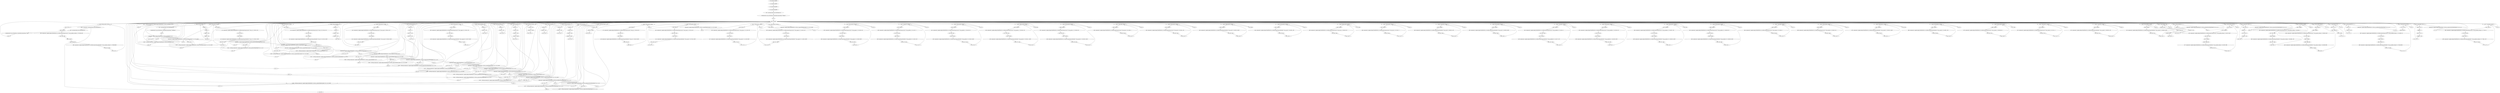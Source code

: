 digraph "unitGraph" {
    "r0 = newarray (int)[997]"
    "r1 = newarray (int)[997]"
    "r2 = newarray (float)[997]"
    "r3 = newarray (float)[997]"
    "$r4 = <java.lang.System: java.io.PrintStream out>"
    "virtualinvoke $r4.<java.io.PrintStream: void println(java.lang.String)>(\"Warmup\")"
    "i97 = 0"
    "goto [?= (branch)]"
    "staticinvoke <compiler.codegen.TestIntFloatVect: void test_ci(int[],float[])>(r0, r2)"
    "staticinvoke <compiler.codegen.TestIntFloatVect: void test_vi(int[],float[],int,float)>(r1, r3, 123, 103.0F)"
    "staticinvoke <compiler.codegen.TestIntFloatVect: void test_cp(int[],int[],float[],float[])>(r0, r1, r2, r3)"
    "staticinvoke <compiler.codegen.TestIntFloatVect: void test_ci_neg(int[],float[])>(r0, r2)"
    "staticinvoke <compiler.codegen.TestIntFloatVect: void test_vi_neg(int[],float[],int,float)>(r0, r2, 123, 103.0F)"
    "staticinvoke <compiler.codegen.TestIntFloatVect: void test_cp_neg(int[],int[],float[],float[])>(r0, r1, r2, r3)"
    "staticinvoke <compiler.codegen.TestIntFloatVect: void test_ci_oppos(int[],float[])>(r0, r2)"
    "staticinvoke <compiler.codegen.TestIntFloatVect: void test_vi_oppos(int[],float[],int,float)>(r0, r2, 123, 103.0F)"
    "staticinvoke <compiler.codegen.TestIntFloatVect: void test_cp_oppos(int[],int[],float[],float[])>(r0, r1, r2, r3)"
    "staticinvoke <compiler.codegen.TestIntFloatVect: void test_ci_aln(int[],float[])>(r0, r2)"
    "staticinvoke <compiler.codegen.TestIntFloatVect: void test_vi_aln(int[],float[],int,float)>(r0, r2, 123, 103.0F)"
    "staticinvoke <compiler.codegen.TestIntFloatVect: void test_cp_alndst(int[],int[],float[],float[])>(r0, r1, r2, r3)"
    "staticinvoke <compiler.codegen.TestIntFloatVect: void test_cp_alnsrc(int[],int[],float[],float[])>(r0, r1, r2, r3)"
    "staticinvoke <compiler.codegen.TestIntFloatVect: void test_ci_unaln(int[],float[])>(r0, r2)"
    "staticinvoke <compiler.codegen.TestIntFloatVect: void test_vi_unaln(int[],float[],int,float)>(r0, r2, 123, 103.0F)"
    "staticinvoke <compiler.codegen.TestIntFloatVect: void test_cp_unalndst(int[],int[],float[],float[])>(r0, r1, r2, r3)"
    "staticinvoke <compiler.codegen.TestIntFloatVect: void test_cp_unalnsrc(int[],int[],float[],float[])>(r0, r1, r2, r3)"
    "i97 = i97 + 1"
    "if i97 < 11000 goto staticinvoke <compiler.codegen.TestIntFloatVect: void test_ci(int[],float[])>(r0, r2)"
    "i98 = 0"
    "r0[i98] = -1"
    "r1[i98] = -1"
    "r2[i98] = -1.0F"
    "r3[i98] = -1.0F"
    "i98 = i98 + 1"
    "if i98 < 997 goto r0[i98] = -1"
    "$r5 = <java.lang.System: java.io.PrintStream out>"
    "virtualinvoke $r5.<java.io.PrintStream: void println(java.lang.String)>(\"Verification\")"
    "i99 = 0"
    "i100 = 0"
    "$i0 = r0[i100]"
    "$i1 = staticinvoke <compiler.codegen.TestIntFloatVect: int verify(java.lang.String,int,int,int)>(\"test_ci: a1\", i100, $i0, -123)"
    "i101 = i99 + $i1"
    "$f0 = r2[i100]"
    "$i2 = staticinvoke <compiler.codegen.TestIntFloatVect: int verify(java.lang.String,int,float,float)>(\"test_ci: b1\", i100, $f0, -103.0F)"
    "i99 = i101 + $i2"
    "i100 = i100 + 1"
    "if i100 < 997 goto $i0 = r0[i100]"
    "i102 = 0"
    "$i3 = r1[i102]"
    "$i4 = staticinvoke <compiler.codegen.TestIntFloatVect: int verify(java.lang.String,int,int,int)>(\"test_vi: a2\", i102, $i3, 123)"
    "i103 = i99 + $i4"
    "$f1 = r3[i102]"
    "$i5 = staticinvoke <compiler.codegen.TestIntFloatVect: int verify(java.lang.String,int,float,float)>(\"test_vi: b2\", i102, $f1, 103.0F)"
    "i99 = i103 + $i5"
    "i102 = i102 + 1"
    "if i102 < 997 goto $i3 = r1[i102]"
    "i104 = 0"
    "$i6 = r0[i104]"
    "$i7 = staticinvoke <compiler.codegen.TestIntFloatVect: int verify(java.lang.String,int,int,int)>(\"test_cp: a1\", i104, $i6, 123)"
    "i105 = i99 + $i7"
    "$f2 = r2[i104]"
    "$i8 = staticinvoke <compiler.codegen.TestIntFloatVect: int verify(java.lang.String,int,float,float)>(\"test_cp: b1\", i104, $f2, 103.0F)"
    "i99 = i105 + $i8"
    "i104 = i104 + 1"
    "if i104 < 997 goto $i6 = r0[i104]"
    "i106 = 0"
    "r0[i106] = -1"
    "r1[i106] = -1"
    "r2[i106] = -1.0F"
    "r3[i106] = -1.0F"
    "i106 = i106 + 1"
    "if i106 < 997 goto r0[i106] = -1"
    "i107 = 0"
    "$i9 = r0[i107]"
    "$i10 = staticinvoke <compiler.codegen.TestIntFloatVect: int verify(java.lang.String,int,int,int)>(\"test_ci_neg: a1\", i107, $i9, -123)"
    "i108 = i99 + $i10"
    "$f3 = r2[i107]"
    "$i11 = staticinvoke <compiler.codegen.TestIntFloatVect: int verify(java.lang.String,int,float,float)>(\"test_ci_neg: b1\", i107, $f3, -103.0F)"
    "i99 = i108 + $i11"
    "i107 = i107 + 1"
    "if i107 < 997 goto $i9 = r0[i107]"
    "staticinvoke <compiler.codegen.TestIntFloatVect: void test_vi_neg(int[],float[],int,float)>(r1, r3, 123, 103.0F)"
    "i109 = 0"
    "$i12 = r1[i109]"
    "$i13 = staticinvoke <compiler.codegen.TestIntFloatVect: int verify(java.lang.String,int,int,int)>(\"test_vi_neg: a2\", i109, $i12, 123)"
    "i110 = i99 + $i13"
    "$f4 = r3[i109]"
    "$i14 = staticinvoke <compiler.codegen.TestIntFloatVect: int verify(java.lang.String,int,float,float)>(\"test_vi_neg: b2\", i109, $f4, 103.0F)"
    "i99 = i110 + $i14"
    "i109 = i109 + 1"
    "if i109 < 997 goto $i12 = r1[i109]"
    "i111 = 0"
    "$i15 = r0[i111]"
    "$i16 = staticinvoke <compiler.codegen.TestIntFloatVect: int verify(java.lang.String,int,int,int)>(\"test_cp_neg: a1\", i111, $i15, 123)"
    "i112 = i99 + $i16"
    "$f5 = r2[i111]"
    "$i17 = staticinvoke <compiler.codegen.TestIntFloatVect: int verify(java.lang.String,int,float,float)>(\"test_cp_neg: b1\", i111, $f5, 103.0F)"
    "i99 = i112 + $i17"
    "i111 = i111 + 1"
    "if i111 < 997 goto $i15 = r0[i111]"
    "i113 = 0"
    "r0[i113] = -1"
    "r1[i113] = -1"
    "r2[i113] = -1.0F"
    "r3[i113] = -1.0F"
    "i113 = i113 + 1"
    "if i113 < 997 goto r0[i113] = -1"
    "i114 = 0"
    "$i18 = r0[i114]"
    "$i19 = staticinvoke <compiler.codegen.TestIntFloatVect: int verify(java.lang.String,int,int,int)>(\"test_ci_oppos: a1\", i114, $i18, -123)"
    "i115 = i99 + $i19"
    "$f6 = r2[i114]"
    "$i20 = staticinvoke <compiler.codegen.TestIntFloatVect: int verify(java.lang.String,int,float,float)>(\"test_ci_oppos: b1\", i114, $f6, -103.0F)"
    "i99 = i115 + $i20"
    "i114 = i114 + 1"
    "if i114 < 997 goto $i18 = r0[i114]"
    "staticinvoke <compiler.codegen.TestIntFloatVect: void test_vi_oppos(int[],float[],int,float)>(r1, r3, 123, 103.0F)"
    "i116 = 0"
    "$i21 = r1[i116]"
    "$i22 = staticinvoke <compiler.codegen.TestIntFloatVect: int verify(java.lang.String,int,int,int)>(\"test_vi_oppos: a2\", i116, $i21, 123)"
    "i117 = i99 + $i22"
    "$f7 = r3[i116]"
    "$i23 = staticinvoke <compiler.codegen.TestIntFloatVect: int verify(java.lang.String,int,float,float)>(\"test_vi_oppos: b2\", i116, $f7, 103.0F)"
    "i99 = i117 + $i23"
    "i116 = i116 + 1"
    "if i116 < 997 goto $i21 = r1[i116]"
    "i118 = 0"
    "$i24 = r0[i118]"
    "$i25 = staticinvoke <compiler.codegen.TestIntFloatVect: int verify(java.lang.String,int,int,int)>(\"test_cp_oppos: a1\", i118, $i24, 123)"
    "i119 = i99 + $i25"
    "$f8 = r2[i118]"
    "$i26 = staticinvoke <compiler.codegen.TestIntFloatVect: int verify(java.lang.String,int,float,float)>(\"test_cp_oppos: b1\", i118, $f8, 103.0F)"
    "i99 = i119 + $i26"
    "i118 = i118 + 1"
    "if i118 < 997 goto $i24 = r0[i118]"
    "i120 = 0"
    "r0[i120] = -1"
    "r1[i120] = 123"
    "r2[i120] = -1.0F"
    "r3[i120] = 123.0F"
    "i120 = i120 + 1"
    "if i120 < 997 goto r0[i120] = -1"
    "i121 = 0"
    "$i27 = r0[i121]"
    "$i28 = staticinvoke <compiler.codegen.TestIntFloatVect: int verify(java.lang.String,int,int,int)>(\"test_cp_alndst: a1\", i121, $i27, -1)"
    "i122 = i99 + $i28"
    "$f9 = r2[i121]"
    "$i29 = staticinvoke <compiler.codegen.TestIntFloatVect: int verify(java.lang.String,int,float,float)>(\"test_cp_alndst: b1\", i121, $f9, -1.0F)"
    "i99 = i122 + $i29"
    "i121 = i121 + 1"
    "if i121 < 8 goto $i27 = r0[i121]"
    "i123 = 8"
    "$i30 = r0[i123]"
    "$i31 = staticinvoke <compiler.codegen.TestIntFloatVect: int verify(java.lang.String,int,int,int)>(\"test_cp_alndst: a1\", i123, $i30, 123)"
    "i124 = i99 + $i31"
    "$f10 = r2[i123]"
    "$i32 = staticinvoke <compiler.codegen.TestIntFloatVect: int verify(java.lang.String,int,float,float)>(\"test_cp_alndst: b1\", i123, $f10, 123.0F)"
    "i99 = i124 + $i32"
    "i123 = i123 + 1"
    "if i123 < 997 goto $i30 = r0[i123]"
    "i125 = 0"
    "r1[i125] = -123"
    "r3[i125] = -123.0F"
    "i125 = i125 + 1"
    "if i125 < 997 goto r1[i125] = -123"
    "i126 = 0"
    "$i33 = r0[i126]"
    "$i34 = staticinvoke <compiler.codegen.TestIntFloatVect: int verify(java.lang.String,int,int,int)>(\"test_cp_alnsrc: a1\", i126, $i33, -123)"
    "i127 = i99 + $i34"
    "$f11 = r2[i126]"
    "$i35 = staticinvoke <compiler.codegen.TestIntFloatVect: int verify(java.lang.String,int,float,float)>(\"test_cp_alnsrc: b1\", i126, $f11, -123.0F)"
    "i99 = i127 + $i35"
    "i126 = i126 + 1"
    "if i126 < 989 goto $i33 = r0[i126]"
    "i128 = 989"
    "$i36 = r0[i128]"
    "$i37 = staticinvoke <compiler.codegen.TestIntFloatVect: int verify(java.lang.String,int,int,int)>(\"test_cp_alnsrc: a1\", i128, $i36, 123)"
    "i129 = i99 + $i37"
    "$f12 = r2[i128]"
    "$i38 = staticinvoke <compiler.codegen.TestIntFloatVect: int verify(java.lang.String,int,float,float)>(\"test_cp_alnsrc: b1\", i128, $f12, 123.0F)"
    "i99 = i129 + $i38"
    "i128 = i128 + 1"
    "if i128 < 997 goto $i36 = r0[i128]"
    "i130 = 0"
    "r0[i130] = -1"
    "r2[i130] = -1.0F"
    "i130 = i130 + 1"
    "if i130 < 997 goto r0[i130] = -1"
    "i131 = 0"
    "$i39 = r0[i131]"
    "$i40 = staticinvoke <compiler.codegen.TestIntFloatVect: int verify(java.lang.String,int,int,int)>(\"test_ci_aln: a1\", i131, $i39, -1)"
    "i99 = i99 + $i40"
    "i131 = i131 + 1"
    "if i131 < 8 goto $i39 = r0[i131]"
    "i132 = 8"
    "$i41 = r0[i132]"
    "$i42 = staticinvoke <compiler.codegen.TestIntFloatVect: int verify(java.lang.String,int,int,int)>(\"test_ci_aln: a1\", i132, $i41, -123)"
    "i99 = i99 + $i42"
    "i132 = i132 + 1"
    "if i132 < 997 goto $i41 = r0[i132]"
    "i133 = 0"
    "$f13 = r2[i133]"
    "$i43 = staticinvoke <compiler.codegen.TestIntFloatVect: int verify(java.lang.String,int,float,float)>(\"test_ci_aln: b1\", i133, $f13, -103.0F)"
    "i99 = i99 + $i43"
    "i133 = i133 + 1"
    "if i133 < 989 goto $f13 = r2[i133]"
    "i134 = 989"
    "$f14 = r2[i134]"
    "$i44 = staticinvoke <compiler.codegen.TestIntFloatVect: int verify(java.lang.String,int,float,float)>(\"test_ci_aln: b1\", i134, $f14, -1.0F)"
    "i99 = i99 + $i44"
    "i134 = i134 + 1"
    "if i134 < 997 goto $f14 = r2[i134]"
    "i135 = 0"
    "r0[i135] = -1"
    "r2[i135] = -1.0F"
    "i135 = i135 + 1"
    "if i135 < 997 goto r0[i135] = -1"
    "i136 = 0"
    "$i45 = r0[i136]"
    "$i46 = staticinvoke <compiler.codegen.TestIntFloatVect: int verify(java.lang.String,int,int,int)>(\"test_vi_aln: a1\", i136, $i45, 123)"
    "i99 = i99 + $i46"
    "i136 = i136 + 1"
    "if i136 < 989 goto $i45 = r0[i136]"
    "i137 = 989"
    "$i47 = r0[i137]"
    "$i48 = staticinvoke <compiler.codegen.TestIntFloatVect: int verify(java.lang.String,int,int,int)>(\"test_vi_aln: a1\", i137, $i47, -1)"
    "i99 = i99 + $i48"
    "i137 = i137 + 1"
    "if i137 < 997 goto $i47 = r0[i137]"
    "i138 = 0"
    "$f15 = r2[i138]"
    "$i49 = staticinvoke <compiler.codegen.TestIntFloatVect: int verify(java.lang.String,int,float,float)>(\"test_vi_aln: b1\", i138, $f15, -1.0F)"
    "i99 = i99 + $i49"
    "i138 = i138 + 1"
    "if i138 < 8 goto $f15 = r2[i138]"
    "i139 = 8"
    "$f16 = r2[i139]"
    "$i50 = staticinvoke <compiler.codegen.TestIntFloatVect: int verify(java.lang.String,int,float,float)>(\"test_vi_aln: b1\", i139, $f16, 103.0F)"
    "i99 = i99 + $i50"
    "i139 = i139 + 1"
    "if i139 < 997 goto $f16 = r2[i139]"
    "i140 = 0"
    "r0[i140] = -1"
    "r1[i140] = 123"
    "r2[i140] = -1.0F"
    "r3[i140] = 123.0F"
    "i140 = i140 + 1"
    "if i140 < 997 goto r0[i140] = -1"
    "i141 = 0"
    "$i51 = r0[i141]"
    "$i52 = staticinvoke <compiler.codegen.TestIntFloatVect: int verify(java.lang.String,int,int,int)>(\"test_cp_unalndst: a1\", i141, $i51, -1)"
    "i142 = i99 + $i52"
    "$f17 = r2[i141]"
    "$i53 = staticinvoke <compiler.codegen.TestIntFloatVect: int verify(java.lang.String,int,float,float)>(\"test_cp_unalndst: b1\", i141, $f17, -1.0F)"
    "i99 = i142 + $i53"
    "i141 = i141 + 1"
    "if i141 < 5 goto $i51 = r0[i141]"
    "i143 = 5"
    "$i54 = r0[i143]"
    "$i55 = staticinvoke <compiler.codegen.TestIntFloatVect: int verify(java.lang.String,int,int,int)>(\"test_cp_unalndst: a1\", i143, $i54, 123)"
    "i144 = i99 + $i55"
    "$f18 = r2[i143]"
    "$i56 = staticinvoke <compiler.codegen.TestIntFloatVect: int verify(java.lang.String,int,float,float)>(\"test_cp_unalndst: b1\", i143, $f18, 123.0F)"
    "i99 = i144 + $i56"
    "i143 = i143 + 1"
    "if i143 < 997 goto $i54 = r0[i143]"
    "i145 = 0"
    "r1[i145] = -123"
    "r3[i145] = -123.0F"
    "i145 = i145 + 1"
    "if i145 < 997 goto r1[i145] = -123"
    "i146 = 0"
    "$i57 = r0[i146]"
    "$i58 = staticinvoke <compiler.codegen.TestIntFloatVect: int verify(java.lang.String,int,int,int)>(\"test_cp_unalnsrc: a1\", i146, $i57, -123)"
    "i147 = i99 + $i58"
    "$f19 = r2[i146]"
    "$i59 = staticinvoke <compiler.codegen.TestIntFloatVect: int verify(java.lang.String,int,float,float)>(\"test_cp_unalnsrc: b1\", i146, $f19, -123.0F)"
    "i99 = i147 + $i59"
    "i146 = i146 + 1"
    "if i146 < 992 goto $i57 = r0[i146]"
    "i148 = 992"
    "$i60 = r0[i148]"
    "$i61 = staticinvoke <compiler.codegen.TestIntFloatVect: int verify(java.lang.String,int,int,int)>(\"test_cp_unalnsrc: a1\", i148, $i60, 123)"
    "i149 = i99 + $i61"
    "$f20 = r2[i148]"
    "$i62 = staticinvoke <compiler.codegen.TestIntFloatVect: int verify(java.lang.String,int,float,float)>(\"test_cp_unalnsrc: b1\", i148, $f20, 123.0F)"
    "i99 = i149 + $i62"
    "i148 = i148 + 1"
    "if i148 < 997 goto $i60 = r0[i148]"
    "i150 = 0"
    "r0[i150] = -1"
    "r2[i150] = -1.0F"
    "i150 = i150 + 1"
    "if i150 < 997 goto r0[i150] = -1"
    "i151 = 0"
    "$i63 = r0[i151]"
    "$i64 = staticinvoke <compiler.codegen.TestIntFloatVect: int verify(java.lang.String,int,int,int)>(\"test_ci_unaln: a1\", i151, $i63, -1)"
    "i99 = i99 + $i64"
    "i151 = i151 + 1"
    "if i151 < 5 goto $i63 = r0[i151]"
    "i152 = 5"
    "$i65 = r0[i152]"
    "$i66 = staticinvoke <compiler.codegen.TestIntFloatVect: int verify(java.lang.String,int,int,int)>(\"test_ci_unaln: a1\", i152, $i65, -123)"
    "i99 = i99 + $i66"
    "i152 = i152 + 1"
    "if i152 < 997 goto $i65 = r0[i152]"
    "i153 = 0"
    "$f21 = r2[i153]"
    "$i67 = staticinvoke <compiler.codegen.TestIntFloatVect: int verify(java.lang.String,int,float,float)>(\"test_ci_unaln: b1\", i153, $f21, -103.0F)"
    "i99 = i99 + $i67"
    "i153 = i153 + 1"
    "if i153 < 992 goto $f21 = r2[i153]"
    "i154 = 992"
    "$f22 = r2[i154]"
    "$i68 = staticinvoke <compiler.codegen.TestIntFloatVect: int verify(java.lang.String,int,float,float)>(\"test_ci_unaln: b1\", i154, $f22, -1.0F)"
    "i99 = i99 + $i68"
    "i154 = i154 + 1"
    "if i154 < 997 goto $f22 = r2[i154]"
    "i155 = 0"
    "r0[i155] = -1"
    "r2[i155] = -1.0F"
    "i155 = i155 + 1"
    "if i155 < 997 goto r0[i155] = -1"
    "i156 = 0"
    "$i69 = r0[i156]"
    "$i70 = staticinvoke <compiler.codegen.TestIntFloatVect: int verify(java.lang.String,int,int,int)>(\"test_vi_unaln: a1\", i156, $i69, 123)"
    "i99 = i99 + $i70"
    "i156 = i156 + 1"
    "if i156 < 992 goto $i69 = r0[i156]"
    "i157 = 992"
    "$i71 = r0[i157]"
    "$i72 = staticinvoke <compiler.codegen.TestIntFloatVect: int verify(java.lang.String,int,int,int)>(\"test_vi_unaln: a1\", i157, $i71, -1)"
    "i99 = i99 + $i72"
    "i157 = i157 + 1"
    "if i157 < 997 goto $i71 = r0[i157]"
    "i158 = 0"
    "$f23 = r2[i158]"
    "$i73 = staticinvoke <compiler.codegen.TestIntFloatVect: int verify(java.lang.String,int,float,float)>(\"test_vi_unaln: b1\", i158, $f23, -1.0F)"
    "i99 = i99 + $i73"
    "i158 = i158 + 1"
    "if i158 < 5 goto $f23 = r2[i158]"
    "i159 = 5"
    "$f24 = r2[i159]"
    "$i74 = staticinvoke <compiler.codegen.TestIntFloatVect: int verify(java.lang.String,int,float,float)>(\"test_vi_unaln: b1\", i159, $f24, 103.0F)"
    "i99 = i99 + $i74"
    "i159 = i159 + 1"
    "if i159 < 997 goto $f24 = r2[i159]"
    "i160 = 0"
    "r0[i160] = i160"
    "$f25 = (float) i160"
    "r2[i160] = $f25"
    "i160 = i160 + 1"
    "if i160 < 8 goto r0[i160] = i160"
    "i161 = 8"
    "r0[i161] = -1"
    "r2[i161] = -1.0F"
    "i161 = i161 + 1"
    "if i161 < 997 goto r0[i161] = -1"
    "staticinvoke <compiler.codegen.TestIntFloatVect: void test_cp_alndst(int[],int[],float[],float[])>(r0, r0, r2, r2)"
    "i162 = 0"
    "i163 = i162 % 8"
    "$i75 = r0[i162]"
    "$i76 = staticinvoke <compiler.codegen.TestIntFloatVect: int verify(java.lang.String,int,int,int)>(\"test_cp_alndst_overlap: a1\", i162, $i75, i163)"
    "i164 = i99 + $i76"
    "$f27 = r2[i162]"
    "$f26 = (float) i163"
    "$i77 = staticinvoke <compiler.codegen.TestIntFloatVect: int verify(java.lang.String,int,float,float)>(\"test_cp_alndst_overlap: b1\", i162, $f27, $f26)"
    "i99 = i164 + $i77"
    "i162 = i162 + 1"
    "if i162 < 997 goto i163 = i162 % 8"
    "i165 = 0"
    "$i78 = i165 + 8"
    "r0[$i78] = -1"
    "$i79 = i165 + 8"
    "r2[$i79] = -1.0F"
    "i165 = i165 + 1"
    "if i165 < 8 goto $i78 = i165 + 8"
    "staticinvoke <compiler.codegen.TestIntFloatVect: void test_cp_alnsrc(int[],int[],float[],float[])>(r0, r0, r2, r2)"
    "i166 = 0"
    "$i80 = r0[i166]"
    "$i81 = staticinvoke <compiler.codegen.TestIntFloatVect: int verify(java.lang.String,int,int,int)>(\"test_cp_alnsrc_overlap: a1\", i166, $i80, -1)"
    "i167 = i99 + $i81"
    "$f28 = r2[i166]"
    "$i82 = staticinvoke <compiler.codegen.TestIntFloatVect: int verify(java.lang.String,int,float,float)>(\"test_cp_alnsrc_overlap: b1\", i166, $f28, -1.0F)"
    "i99 = i167 + $i82"
    "i166 = i166 + 1"
    "if i166 < 8 goto $i80 = r0[i166]"
    "i168 = 8"
    "i169 = i168 % 8"
    "$i83 = r0[i168]"
    "$i84 = staticinvoke <compiler.codegen.TestIntFloatVect: int verify(java.lang.String,int,int,int)>(\"test_cp_alnsrc_overlap: a1\", i168, $i83, i169)"
    "i170 = i99 + $i84"
    "$f30 = r2[i168]"
    "$f29 = (float) i169"
    "$i85 = staticinvoke <compiler.codegen.TestIntFloatVect: int verify(java.lang.String,int,float,float)>(\"test_cp_alnsrc_overlap: b1\", i168, $f30, $f29)"
    "i99 = i170 + $i85"
    "i168 = i168 + 1"
    "if i168 < 997 goto i169 = i168 % 8"
    "i171 = 0"
    "r0[i171] = i171"
    "$f31 = (float) i171"
    "r2[i171] = $f31"
    "i171 = i171 + 1"
    "if i171 < 5 goto r0[i171] = i171"
    "i172 = 5"
    "r0[i172] = -1"
    "r2[i172] = -1.0F"
    "i172 = i172 + 1"
    "if i172 < 997 goto r0[i172] = -1"
    "staticinvoke <compiler.codegen.TestIntFloatVect: void test_cp_unalndst(int[],int[],float[],float[])>(r0, r0, r2, r2)"
    "i173 = 0"
    "i174 = i173 % 5"
    "$i86 = r0[i173]"
    "$i87 = staticinvoke <compiler.codegen.TestIntFloatVect: int verify(java.lang.String,int,int,int)>(\"test_cp_unalndst_overlap: a1\", i173, $i86, i174)"
    "i175 = i99 + $i87"
    "$f33 = r2[i173]"
    "$f32 = (float) i174"
    "$i88 = staticinvoke <compiler.codegen.TestIntFloatVect: int verify(java.lang.String,int,float,float)>(\"test_cp_unalndst_overlap: b1\", i173, $f33, $f32)"
    "i99 = i175 + $i88"
    "i173 = i173 + 1"
    "if i173 < 997 goto i174 = i173 % 5"
    "i176 = 0"
    "$i89 = i176 + 5"
    "r0[$i89] = -1"
    "$i90 = i176 + 5"
    "r2[$i90] = -1.0F"
    "i176 = i176 + 1"
    "if i176 < 5 goto $i89 = i176 + 5"
    "staticinvoke <compiler.codegen.TestIntFloatVect: void test_cp_unalnsrc(int[],int[],float[],float[])>(r0, r0, r2, r2)"
    "i177 = 0"
    "$i91 = r0[i177]"
    "$i92 = staticinvoke <compiler.codegen.TestIntFloatVect: int verify(java.lang.String,int,int,int)>(\"test_cp_unalnsrc_overlap: a1\", i177, $i91, -1)"
    "i178 = i99 + $i92"
    "$f34 = r2[i177]"
    "$i93 = staticinvoke <compiler.codegen.TestIntFloatVect: int verify(java.lang.String,int,float,float)>(\"test_cp_unalnsrc_overlap: b1\", i177, $f34, -1.0F)"
    "i99 = i178 + $i93"
    "i177 = i177 + 1"
    "if i177 < 5 goto $i91 = r0[i177]"
    "i179 = 5"
    "i180 = i179 % 5"
    "$i94 = r0[i179]"
    "$i95 = staticinvoke <compiler.codegen.TestIntFloatVect: int verify(java.lang.String,int,int,int)>(\"test_cp_unalnsrc_overlap: a1\", i179, $i94, i180)"
    "i181 = i99 + $i95"
    "$f36 = r2[i179]"
    "$f35 = (float) i180"
    "$i96 = staticinvoke <compiler.codegen.TestIntFloatVect: int verify(java.lang.String,int,float,float)>(\"test_cp_unalnsrc_overlap: b1\", i179, $f36, $f35)"
    "i99 = i181 + $i96"
    "i179 = i179 + 1"
    "if i179 < 997 goto i180 = i179 % 5"
    "if i99 <= 0 goto $r6 = <java.lang.System: java.io.PrintStream out>"
    "return i99"
    "$r6 = <java.lang.System: java.io.PrintStream out>"
    "virtualinvoke $r6.<java.io.PrintStream: void println(java.lang.String)>(\"Time\")"
    "i182 = 0"
    "i182 = i182 + 1"
    "if i182 < 11000 goto staticinvoke <compiler.codegen.TestIntFloatVect: void test_ci(int[],float[])>(r0, r2)"
    "i183 = 0"
    "i183 = i183 + 1"
    "if i183 < 11000 goto staticinvoke <compiler.codegen.TestIntFloatVect: void test_vi(int[],float[],int,float)>(r1, r3, 123, 103.0F)"
    "i184 = 0"
    "i184 = i184 + 1"
    "if i184 < 11000 goto staticinvoke <compiler.codegen.TestIntFloatVect: void test_cp(int[],int[],float[],float[])>(r0, r1, r2, r3)"
    "i185 = 0"
    "i185 = i185 + 1"
    "if i185 < 11000 goto staticinvoke <compiler.codegen.TestIntFloatVect: void test_ci_neg(int[],float[])>(r0, r2)"
    "i186 = 0"
    "i186 = i186 + 1"
    "if i186 < 11000 goto staticinvoke <compiler.codegen.TestIntFloatVect: void test_vi_neg(int[],float[],int,float)>(r0, r2, 123, 103.0F)"
    "i187 = 0"
    "i187 = i187 + 1"
    "if i187 < 11000 goto staticinvoke <compiler.codegen.TestIntFloatVect: void test_cp_neg(int[],int[],float[],float[])>(r0, r1, r2, r3)"
    "i188 = 0"
    "i188 = i188 + 1"
    "if i188 < 11000 goto staticinvoke <compiler.codegen.TestIntFloatVect: void test_ci_oppos(int[],float[])>(r0, r2)"
    "i189 = 0"
    "i189 = i189 + 1"
    "if i189 < 11000 goto staticinvoke <compiler.codegen.TestIntFloatVect: void test_vi_oppos(int[],float[],int,float)>(r0, r2, 123, 103.0F)"
    "i190 = 0"
    "i190 = i190 + 1"
    "if i190 < 11000 goto staticinvoke <compiler.codegen.TestIntFloatVect: void test_cp_oppos(int[],int[],float[],float[])>(r0, r1, r2, r3)"
    "i191 = 0"
    "i191 = i191 + 1"
    "if i191 < 11000 goto staticinvoke <compiler.codegen.TestIntFloatVect: void test_ci_aln(int[],float[])>(r0, r2)"
    "i192 = 0"
    "i192 = i192 + 1"
    "if i192 < 11000 goto staticinvoke <compiler.codegen.TestIntFloatVect: void test_vi_aln(int[],float[],int,float)>(r0, r2, 123, 103.0F)"
    "i193 = 0"
    "i193 = i193 + 1"
    "if i193 < 11000 goto staticinvoke <compiler.codegen.TestIntFloatVect: void test_cp_alndst(int[],int[],float[],float[])>(r0, r1, r2, r3)"
    "i194 = 0"
    "i194 = i194 + 1"
    "if i194 < 11000 goto staticinvoke <compiler.codegen.TestIntFloatVect: void test_cp_alnsrc(int[],int[],float[],float[])>(r0, r1, r2, r3)"
    "i195 = 0"
    "i195 = i195 + 1"
    "if i195 < 11000 goto staticinvoke <compiler.codegen.TestIntFloatVect: void test_ci_unaln(int[],float[])>(r0, r2)"
    "i196 = 0"
    "i196 = i196 + 1"
    "if i196 < 11000 goto staticinvoke <compiler.codegen.TestIntFloatVect: void test_vi_unaln(int[],float[],int,float)>(r0, r2, 123, 103.0F)"
    "i197 = 0"
    "i197 = i197 + 1"
    "if i197 < 11000 goto staticinvoke <compiler.codegen.TestIntFloatVect: void test_cp_unalndst(int[],int[],float[],float[])>(r0, r1, r2, r3)"
    "i198 = 0"
    "i198 = i198 + 1"
    "if i198 < 11000 goto staticinvoke <compiler.codegen.TestIntFloatVect: void test_cp_unalnsrc(int[],int[],float[],float[])>(r0, r1, r2, r3)"
    "r0 = newarray (int)[997]"->"r1 = newarray (int)[997]";
    "r1 = newarray (int)[997]"->"r2 = newarray (float)[997]";
    "r2 = newarray (float)[997]"->"r3 = newarray (float)[997]";
    "r3 = newarray (float)[997]"->"$r4 = <java.lang.System: java.io.PrintStream out>";
    "$r4 = <java.lang.System: java.io.PrintStream out>"->"virtualinvoke $r4.<java.io.PrintStream: void println(java.lang.String)>(\"Warmup\")";
    "virtualinvoke $r4.<java.io.PrintStream: void println(java.lang.String)>(\"Warmup\")"->"i97 = 0";
    "i97 = 0"->"goto [?= (branch)]";
    "goto [?= (branch)]"->"if i97 < 11000 goto staticinvoke <compiler.codegen.TestIntFloatVect: void test_ci(int[],float[])>(r0, r2)";
    "staticinvoke <compiler.codegen.TestIntFloatVect: void test_ci(int[],float[])>(r0, r2)"->"staticinvoke <compiler.codegen.TestIntFloatVect: void test_vi(int[],float[],int,float)>(r1, r3, 123, 103.0F)";
    "staticinvoke <compiler.codegen.TestIntFloatVect: void test_vi(int[],float[],int,float)>(r1, r3, 123, 103.0F)"->"staticinvoke <compiler.codegen.TestIntFloatVect: void test_cp(int[],int[],float[],float[])>(r0, r1, r2, r3)";
    "staticinvoke <compiler.codegen.TestIntFloatVect: void test_cp(int[],int[],float[],float[])>(r0, r1, r2, r3)"->"staticinvoke <compiler.codegen.TestIntFloatVect: void test_ci_neg(int[],float[])>(r0, r2)";
    "staticinvoke <compiler.codegen.TestIntFloatVect: void test_ci_neg(int[],float[])>(r0, r2)"->"staticinvoke <compiler.codegen.TestIntFloatVect: void test_vi_neg(int[],float[],int,float)>(r0, r2, 123, 103.0F)";
    "staticinvoke <compiler.codegen.TestIntFloatVect: void test_vi_neg(int[],float[],int,float)>(r0, r2, 123, 103.0F)"->"staticinvoke <compiler.codegen.TestIntFloatVect: void test_cp_neg(int[],int[],float[],float[])>(r0, r1, r2, r3)";
    "staticinvoke <compiler.codegen.TestIntFloatVect: void test_cp_neg(int[],int[],float[],float[])>(r0, r1, r2, r3)"->"staticinvoke <compiler.codegen.TestIntFloatVect: void test_ci_oppos(int[],float[])>(r0, r2)";
    "staticinvoke <compiler.codegen.TestIntFloatVect: void test_ci_oppos(int[],float[])>(r0, r2)"->"staticinvoke <compiler.codegen.TestIntFloatVect: void test_vi_oppos(int[],float[],int,float)>(r0, r2, 123, 103.0F)";
    "staticinvoke <compiler.codegen.TestIntFloatVect: void test_vi_oppos(int[],float[],int,float)>(r0, r2, 123, 103.0F)"->"staticinvoke <compiler.codegen.TestIntFloatVect: void test_cp_oppos(int[],int[],float[],float[])>(r0, r1, r2, r3)";
    "staticinvoke <compiler.codegen.TestIntFloatVect: void test_cp_oppos(int[],int[],float[],float[])>(r0, r1, r2, r3)"->"staticinvoke <compiler.codegen.TestIntFloatVect: void test_ci_aln(int[],float[])>(r0, r2)";
    "staticinvoke <compiler.codegen.TestIntFloatVect: void test_ci_aln(int[],float[])>(r0, r2)"->"staticinvoke <compiler.codegen.TestIntFloatVect: void test_vi_aln(int[],float[],int,float)>(r0, r2, 123, 103.0F)";
    "staticinvoke <compiler.codegen.TestIntFloatVect: void test_vi_aln(int[],float[],int,float)>(r0, r2, 123, 103.0F)"->"staticinvoke <compiler.codegen.TestIntFloatVect: void test_cp_alndst(int[],int[],float[],float[])>(r0, r1, r2, r3)";
    "staticinvoke <compiler.codegen.TestIntFloatVect: void test_cp_alndst(int[],int[],float[],float[])>(r0, r1, r2, r3)"->"staticinvoke <compiler.codegen.TestIntFloatVect: void test_cp_alnsrc(int[],int[],float[],float[])>(r0, r1, r2, r3)";
    "staticinvoke <compiler.codegen.TestIntFloatVect: void test_cp_alnsrc(int[],int[],float[],float[])>(r0, r1, r2, r3)"->"staticinvoke <compiler.codegen.TestIntFloatVect: void test_ci_unaln(int[],float[])>(r0, r2)";
    "staticinvoke <compiler.codegen.TestIntFloatVect: void test_ci_unaln(int[],float[])>(r0, r2)"->"staticinvoke <compiler.codegen.TestIntFloatVect: void test_vi_unaln(int[],float[],int,float)>(r0, r2, 123, 103.0F)";
    "staticinvoke <compiler.codegen.TestIntFloatVect: void test_vi_unaln(int[],float[],int,float)>(r0, r2, 123, 103.0F)"->"staticinvoke <compiler.codegen.TestIntFloatVect: void test_cp_unalndst(int[],int[],float[],float[])>(r0, r1, r2, r3)";
    "staticinvoke <compiler.codegen.TestIntFloatVect: void test_cp_unalndst(int[],int[],float[],float[])>(r0, r1, r2, r3)"->"staticinvoke <compiler.codegen.TestIntFloatVect: void test_cp_unalnsrc(int[],int[],float[],float[])>(r0, r1, r2, r3)";
    "staticinvoke <compiler.codegen.TestIntFloatVect: void test_cp_unalnsrc(int[],int[],float[],float[])>(r0, r1, r2, r3)"->"i97 = i97 + 1";
    "i97 = i97 + 1"->"if i97 < 11000 goto staticinvoke <compiler.codegen.TestIntFloatVect: void test_ci(int[],float[])>(r0, r2)";
    "if i97 < 11000 goto staticinvoke <compiler.codegen.TestIntFloatVect: void test_ci(int[],float[])>(r0, r2)"->"i98 = 0";
    "if i97 < 11000 goto staticinvoke <compiler.codegen.TestIntFloatVect: void test_ci(int[],float[])>(r0, r2)"->"staticinvoke <compiler.codegen.TestIntFloatVect: void test_ci(int[],float[])>(r0, r2)";
    "i98 = 0"->"goto [?= (branch)]";
    "goto [?= (branch)]"->"if i98 < 997 goto r0[i98] = -1";
    "r0[i98] = -1"->"r1[i98] = -1";
    "r1[i98] = -1"->"r2[i98] = -1.0F";
    "r2[i98] = -1.0F"->"r3[i98] = -1.0F";
    "r3[i98] = -1.0F"->"i98 = i98 + 1";
    "i98 = i98 + 1"->"if i98 < 997 goto r0[i98] = -1";
    "if i98 < 997 goto r0[i98] = -1"->"$r5 = <java.lang.System: java.io.PrintStream out>";
    "if i98 < 997 goto r0[i98] = -1"->"r0[i98] = -1";
    "$r5 = <java.lang.System: java.io.PrintStream out>"->"virtualinvoke $r5.<java.io.PrintStream: void println(java.lang.String)>(\"Verification\")";
    "virtualinvoke $r5.<java.io.PrintStream: void println(java.lang.String)>(\"Verification\")"->"i99 = 0";
    "i99 = 0"->"staticinvoke <compiler.codegen.TestIntFloatVect: void test_ci(int[],float[])>(r0, r2)";
    "staticinvoke <compiler.codegen.TestIntFloatVect: void test_ci(int[],float[])>(r0, r2)"->"i100 = 0";
    "i100 = 0"->"goto [?= (branch)]";
    "goto [?= (branch)]"->"if i100 < 997 goto $i0 = r0[i100]";
    "$i0 = r0[i100]"->"$i1 = staticinvoke <compiler.codegen.TestIntFloatVect: int verify(java.lang.String,int,int,int)>(\"test_ci: a1\", i100, $i0, -123)";
    "$i1 = staticinvoke <compiler.codegen.TestIntFloatVect: int verify(java.lang.String,int,int,int)>(\"test_ci: a1\", i100, $i0, -123)"->"i101 = i99 + $i1";
    "i101 = i99 + $i1"->"$f0 = r2[i100]";
    "$f0 = r2[i100]"->"$i2 = staticinvoke <compiler.codegen.TestIntFloatVect: int verify(java.lang.String,int,float,float)>(\"test_ci: b1\", i100, $f0, -103.0F)";
    "$i2 = staticinvoke <compiler.codegen.TestIntFloatVect: int verify(java.lang.String,int,float,float)>(\"test_ci: b1\", i100, $f0, -103.0F)"->"i99 = i101 + $i2";
    "i99 = i101 + $i2"->"i100 = i100 + 1";
    "i100 = i100 + 1"->"if i100 < 997 goto $i0 = r0[i100]";
    "if i100 < 997 goto $i0 = r0[i100]"->"staticinvoke <compiler.codegen.TestIntFloatVect: void test_vi(int[],float[],int,float)>(r1, r3, 123, 103.0F)";
    "if i100 < 997 goto $i0 = r0[i100]"->"$i0 = r0[i100]";
    "staticinvoke <compiler.codegen.TestIntFloatVect: void test_vi(int[],float[],int,float)>(r1, r3, 123, 103.0F)"->"i102 = 0";
    "i102 = 0"->"goto [?= (branch)]";
    "goto [?= (branch)]"->"if i102 < 997 goto $i3 = r1[i102]";
    "$i3 = r1[i102]"->"$i4 = staticinvoke <compiler.codegen.TestIntFloatVect: int verify(java.lang.String,int,int,int)>(\"test_vi: a2\", i102, $i3, 123)";
    "$i4 = staticinvoke <compiler.codegen.TestIntFloatVect: int verify(java.lang.String,int,int,int)>(\"test_vi: a2\", i102, $i3, 123)"->"i103 = i99 + $i4";
    "i103 = i99 + $i4"->"$f1 = r3[i102]";
    "$f1 = r3[i102]"->"$i5 = staticinvoke <compiler.codegen.TestIntFloatVect: int verify(java.lang.String,int,float,float)>(\"test_vi: b2\", i102, $f1, 103.0F)";
    "$i5 = staticinvoke <compiler.codegen.TestIntFloatVect: int verify(java.lang.String,int,float,float)>(\"test_vi: b2\", i102, $f1, 103.0F)"->"i99 = i103 + $i5";
    "i99 = i103 + $i5"->"i102 = i102 + 1";
    "i102 = i102 + 1"->"if i102 < 997 goto $i3 = r1[i102]";
    "if i102 < 997 goto $i3 = r1[i102]"->"staticinvoke <compiler.codegen.TestIntFloatVect: void test_cp(int[],int[],float[],float[])>(r0, r1, r2, r3)";
    "if i102 < 997 goto $i3 = r1[i102]"->"$i3 = r1[i102]";
    "staticinvoke <compiler.codegen.TestIntFloatVect: void test_cp(int[],int[],float[],float[])>(r0, r1, r2, r3)"->"i104 = 0";
    "i104 = 0"->"goto [?= (branch)]";
    "goto [?= (branch)]"->"if i104 < 997 goto $i6 = r0[i104]";
    "$i6 = r0[i104]"->"$i7 = staticinvoke <compiler.codegen.TestIntFloatVect: int verify(java.lang.String,int,int,int)>(\"test_cp: a1\", i104, $i6, 123)";
    "$i7 = staticinvoke <compiler.codegen.TestIntFloatVect: int verify(java.lang.String,int,int,int)>(\"test_cp: a1\", i104, $i6, 123)"->"i105 = i99 + $i7";
    "i105 = i99 + $i7"->"$f2 = r2[i104]";
    "$f2 = r2[i104]"->"$i8 = staticinvoke <compiler.codegen.TestIntFloatVect: int verify(java.lang.String,int,float,float)>(\"test_cp: b1\", i104, $f2, 103.0F)";
    "$i8 = staticinvoke <compiler.codegen.TestIntFloatVect: int verify(java.lang.String,int,float,float)>(\"test_cp: b1\", i104, $f2, 103.0F)"->"i99 = i105 + $i8";
    "i99 = i105 + $i8"->"i104 = i104 + 1";
    "i104 = i104 + 1"->"if i104 < 997 goto $i6 = r0[i104]";
    "if i104 < 997 goto $i6 = r0[i104]"->"i106 = 0";
    "if i104 < 997 goto $i6 = r0[i104]"->"$i6 = r0[i104]";
    "i106 = 0"->"goto [?= (branch)]";
    "goto [?= (branch)]"->"if i106 < 997 goto r0[i106] = -1";
    "r0[i106] = -1"->"r1[i106] = -1";
    "r1[i106] = -1"->"r2[i106] = -1.0F";
    "r2[i106] = -1.0F"->"r3[i106] = -1.0F";
    "r3[i106] = -1.0F"->"i106 = i106 + 1";
    "i106 = i106 + 1"->"if i106 < 997 goto r0[i106] = -1";
    "if i106 < 997 goto r0[i106] = -1"->"staticinvoke <compiler.codegen.TestIntFloatVect: void test_ci_neg(int[],float[])>(r0, r2)";
    "if i106 < 997 goto r0[i106] = -1"->"r0[i106] = -1";
    "staticinvoke <compiler.codegen.TestIntFloatVect: void test_ci_neg(int[],float[])>(r0, r2)"->"i107 = 0";
    "i107 = 0"->"goto [?= (branch)]";
    "goto [?= (branch)]"->"if i107 < 997 goto $i9 = r0[i107]";
    "$i9 = r0[i107]"->"$i10 = staticinvoke <compiler.codegen.TestIntFloatVect: int verify(java.lang.String,int,int,int)>(\"test_ci_neg: a1\", i107, $i9, -123)";
    "$i10 = staticinvoke <compiler.codegen.TestIntFloatVect: int verify(java.lang.String,int,int,int)>(\"test_ci_neg: a1\", i107, $i9, -123)"->"i108 = i99 + $i10";
    "i108 = i99 + $i10"->"$f3 = r2[i107]";
    "$f3 = r2[i107]"->"$i11 = staticinvoke <compiler.codegen.TestIntFloatVect: int verify(java.lang.String,int,float,float)>(\"test_ci_neg: b1\", i107, $f3, -103.0F)";
    "$i11 = staticinvoke <compiler.codegen.TestIntFloatVect: int verify(java.lang.String,int,float,float)>(\"test_ci_neg: b1\", i107, $f3, -103.0F)"->"i99 = i108 + $i11";
    "i99 = i108 + $i11"->"i107 = i107 + 1";
    "i107 = i107 + 1"->"if i107 < 997 goto $i9 = r0[i107]";
    "if i107 < 997 goto $i9 = r0[i107]"->"staticinvoke <compiler.codegen.TestIntFloatVect: void test_vi_neg(int[],float[],int,float)>(r1, r3, 123, 103.0F)";
    "if i107 < 997 goto $i9 = r0[i107]"->"$i9 = r0[i107]";
    "staticinvoke <compiler.codegen.TestIntFloatVect: void test_vi_neg(int[],float[],int,float)>(r1, r3, 123, 103.0F)"->"i109 = 0";
    "i109 = 0"->"goto [?= (branch)]";
    "goto [?= (branch)]"->"if i109 < 997 goto $i12 = r1[i109]";
    "$i12 = r1[i109]"->"$i13 = staticinvoke <compiler.codegen.TestIntFloatVect: int verify(java.lang.String,int,int,int)>(\"test_vi_neg: a2\", i109, $i12, 123)";
    "$i13 = staticinvoke <compiler.codegen.TestIntFloatVect: int verify(java.lang.String,int,int,int)>(\"test_vi_neg: a2\", i109, $i12, 123)"->"i110 = i99 + $i13";
    "i110 = i99 + $i13"->"$f4 = r3[i109]";
    "$f4 = r3[i109]"->"$i14 = staticinvoke <compiler.codegen.TestIntFloatVect: int verify(java.lang.String,int,float,float)>(\"test_vi_neg: b2\", i109, $f4, 103.0F)";
    "$i14 = staticinvoke <compiler.codegen.TestIntFloatVect: int verify(java.lang.String,int,float,float)>(\"test_vi_neg: b2\", i109, $f4, 103.0F)"->"i99 = i110 + $i14";
    "i99 = i110 + $i14"->"i109 = i109 + 1";
    "i109 = i109 + 1"->"if i109 < 997 goto $i12 = r1[i109]";
    "if i109 < 997 goto $i12 = r1[i109]"->"staticinvoke <compiler.codegen.TestIntFloatVect: void test_cp_neg(int[],int[],float[],float[])>(r0, r1, r2, r3)";
    "if i109 < 997 goto $i12 = r1[i109]"->"$i12 = r1[i109]";
    "staticinvoke <compiler.codegen.TestIntFloatVect: void test_cp_neg(int[],int[],float[],float[])>(r0, r1, r2, r3)"->"i111 = 0";
    "i111 = 0"->"goto [?= (branch)]";
    "goto [?= (branch)]"->"if i111 < 997 goto $i15 = r0[i111]";
    "$i15 = r0[i111]"->"$i16 = staticinvoke <compiler.codegen.TestIntFloatVect: int verify(java.lang.String,int,int,int)>(\"test_cp_neg: a1\", i111, $i15, 123)";
    "$i16 = staticinvoke <compiler.codegen.TestIntFloatVect: int verify(java.lang.String,int,int,int)>(\"test_cp_neg: a1\", i111, $i15, 123)"->"i112 = i99 + $i16";
    "i112 = i99 + $i16"->"$f5 = r2[i111]";
    "$f5 = r2[i111]"->"$i17 = staticinvoke <compiler.codegen.TestIntFloatVect: int verify(java.lang.String,int,float,float)>(\"test_cp_neg: b1\", i111, $f5, 103.0F)";
    "$i17 = staticinvoke <compiler.codegen.TestIntFloatVect: int verify(java.lang.String,int,float,float)>(\"test_cp_neg: b1\", i111, $f5, 103.0F)"->"i99 = i112 + $i17";
    "i99 = i112 + $i17"->"i111 = i111 + 1";
    "i111 = i111 + 1"->"if i111 < 997 goto $i15 = r0[i111]";
    "if i111 < 997 goto $i15 = r0[i111]"->"i113 = 0";
    "if i111 < 997 goto $i15 = r0[i111]"->"$i15 = r0[i111]";
    "i113 = 0"->"goto [?= (branch)]";
    "goto [?= (branch)]"->"if i113 < 997 goto r0[i113] = -1";
    "r0[i113] = -1"->"r1[i113] = -1";
    "r1[i113] = -1"->"r2[i113] = -1.0F";
    "r2[i113] = -1.0F"->"r3[i113] = -1.0F";
    "r3[i113] = -1.0F"->"i113 = i113 + 1";
    "i113 = i113 + 1"->"if i113 < 997 goto r0[i113] = -1";
    "if i113 < 997 goto r0[i113] = -1"->"staticinvoke <compiler.codegen.TestIntFloatVect: void test_ci_oppos(int[],float[])>(r0, r2)";
    "if i113 < 997 goto r0[i113] = -1"->"r0[i113] = -1";
    "staticinvoke <compiler.codegen.TestIntFloatVect: void test_ci_oppos(int[],float[])>(r0, r2)"->"i114 = 0";
    "i114 = 0"->"goto [?= (branch)]";
    "goto [?= (branch)]"->"if i114 < 997 goto $i18 = r0[i114]";
    "$i18 = r0[i114]"->"$i19 = staticinvoke <compiler.codegen.TestIntFloatVect: int verify(java.lang.String,int,int,int)>(\"test_ci_oppos: a1\", i114, $i18, -123)";
    "$i19 = staticinvoke <compiler.codegen.TestIntFloatVect: int verify(java.lang.String,int,int,int)>(\"test_ci_oppos: a1\", i114, $i18, -123)"->"i115 = i99 + $i19";
    "i115 = i99 + $i19"->"$f6 = r2[i114]";
    "$f6 = r2[i114]"->"$i20 = staticinvoke <compiler.codegen.TestIntFloatVect: int verify(java.lang.String,int,float,float)>(\"test_ci_oppos: b1\", i114, $f6, -103.0F)";
    "$i20 = staticinvoke <compiler.codegen.TestIntFloatVect: int verify(java.lang.String,int,float,float)>(\"test_ci_oppos: b1\", i114, $f6, -103.0F)"->"i99 = i115 + $i20";
    "i99 = i115 + $i20"->"i114 = i114 + 1";
    "i114 = i114 + 1"->"if i114 < 997 goto $i18 = r0[i114]";
    "if i114 < 997 goto $i18 = r0[i114]"->"staticinvoke <compiler.codegen.TestIntFloatVect: void test_vi_oppos(int[],float[],int,float)>(r1, r3, 123, 103.0F)";
    "if i114 < 997 goto $i18 = r0[i114]"->"$i18 = r0[i114]";
    "staticinvoke <compiler.codegen.TestIntFloatVect: void test_vi_oppos(int[],float[],int,float)>(r1, r3, 123, 103.0F)"->"i116 = 0";
    "i116 = 0"->"goto [?= (branch)]";
    "goto [?= (branch)]"->"if i116 < 997 goto $i21 = r1[i116]";
    "$i21 = r1[i116]"->"$i22 = staticinvoke <compiler.codegen.TestIntFloatVect: int verify(java.lang.String,int,int,int)>(\"test_vi_oppos: a2\", i116, $i21, 123)";
    "$i22 = staticinvoke <compiler.codegen.TestIntFloatVect: int verify(java.lang.String,int,int,int)>(\"test_vi_oppos: a2\", i116, $i21, 123)"->"i117 = i99 + $i22";
    "i117 = i99 + $i22"->"$f7 = r3[i116]";
    "$f7 = r3[i116]"->"$i23 = staticinvoke <compiler.codegen.TestIntFloatVect: int verify(java.lang.String,int,float,float)>(\"test_vi_oppos: b2\", i116, $f7, 103.0F)";
    "$i23 = staticinvoke <compiler.codegen.TestIntFloatVect: int verify(java.lang.String,int,float,float)>(\"test_vi_oppos: b2\", i116, $f7, 103.0F)"->"i99 = i117 + $i23";
    "i99 = i117 + $i23"->"i116 = i116 + 1";
    "i116 = i116 + 1"->"if i116 < 997 goto $i21 = r1[i116]";
    "if i116 < 997 goto $i21 = r1[i116]"->"staticinvoke <compiler.codegen.TestIntFloatVect: void test_cp_oppos(int[],int[],float[],float[])>(r0, r1, r2, r3)";
    "if i116 < 997 goto $i21 = r1[i116]"->"$i21 = r1[i116]";
    "staticinvoke <compiler.codegen.TestIntFloatVect: void test_cp_oppos(int[],int[],float[],float[])>(r0, r1, r2, r3)"->"i118 = 0";
    "i118 = 0"->"goto [?= (branch)]";
    "goto [?= (branch)]"->"if i118 < 997 goto $i24 = r0[i118]";
    "$i24 = r0[i118]"->"$i25 = staticinvoke <compiler.codegen.TestIntFloatVect: int verify(java.lang.String,int,int,int)>(\"test_cp_oppos: a1\", i118, $i24, 123)";
    "$i25 = staticinvoke <compiler.codegen.TestIntFloatVect: int verify(java.lang.String,int,int,int)>(\"test_cp_oppos: a1\", i118, $i24, 123)"->"i119 = i99 + $i25";
    "i119 = i99 + $i25"->"$f8 = r2[i118]";
    "$f8 = r2[i118]"->"$i26 = staticinvoke <compiler.codegen.TestIntFloatVect: int verify(java.lang.String,int,float,float)>(\"test_cp_oppos: b1\", i118, $f8, 103.0F)";
    "$i26 = staticinvoke <compiler.codegen.TestIntFloatVect: int verify(java.lang.String,int,float,float)>(\"test_cp_oppos: b1\", i118, $f8, 103.0F)"->"i99 = i119 + $i26";
    "i99 = i119 + $i26"->"i118 = i118 + 1";
    "i118 = i118 + 1"->"if i118 < 997 goto $i24 = r0[i118]";
    "if i118 < 997 goto $i24 = r0[i118]"->"i120 = 0";
    "if i118 < 997 goto $i24 = r0[i118]"->"$i24 = r0[i118]";
    "i120 = 0"->"goto [?= (branch)]";
    "goto [?= (branch)]"->"if i120 < 997 goto r0[i120] = -1";
    "r0[i120] = -1"->"r1[i120] = 123";
    "r1[i120] = 123"->"r2[i120] = -1.0F";
    "r2[i120] = -1.0F"->"r3[i120] = 123.0F";
    "r3[i120] = 123.0F"->"i120 = i120 + 1";
    "i120 = i120 + 1"->"if i120 < 997 goto r0[i120] = -1";
    "if i120 < 997 goto r0[i120] = -1"->"staticinvoke <compiler.codegen.TestIntFloatVect: void test_cp_alndst(int[],int[],float[],float[])>(r0, r1, r2, r3)";
    "if i120 < 997 goto r0[i120] = -1"->"r0[i120] = -1";
    "staticinvoke <compiler.codegen.TestIntFloatVect: void test_cp_alndst(int[],int[],float[],float[])>(r0, r1, r2, r3)"->"i121 = 0";
    "i121 = 0"->"goto [?= (branch)]";
    "goto [?= (branch)]"->"if i121 < 8 goto $i27 = r0[i121]";
    "$i27 = r0[i121]"->"$i28 = staticinvoke <compiler.codegen.TestIntFloatVect: int verify(java.lang.String,int,int,int)>(\"test_cp_alndst: a1\", i121, $i27, -1)";
    "$i28 = staticinvoke <compiler.codegen.TestIntFloatVect: int verify(java.lang.String,int,int,int)>(\"test_cp_alndst: a1\", i121, $i27, -1)"->"i122 = i99 + $i28";
    "i122 = i99 + $i28"->"$f9 = r2[i121]";
    "$f9 = r2[i121]"->"$i29 = staticinvoke <compiler.codegen.TestIntFloatVect: int verify(java.lang.String,int,float,float)>(\"test_cp_alndst: b1\", i121, $f9, -1.0F)";
    "$i29 = staticinvoke <compiler.codegen.TestIntFloatVect: int verify(java.lang.String,int,float,float)>(\"test_cp_alndst: b1\", i121, $f9, -1.0F)"->"i99 = i122 + $i29";
    "i99 = i122 + $i29"->"i121 = i121 + 1";
    "i121 = i121 + 1"->"if i121 < 8 goto $i27 = r0[i121]";
    "if i121 < 8 goto $i27 = r0[i121]"->"i123 = 8";
    "if i121 < 8 goto $i27 = r0[i121]"->"$i27 = r0[i121]";
    "i123 = 8"->"goto [?= (branch)]";
    "goto [?= (branch)]"->"if i123 < 997 goto $i30 = r0[i123]";
    "$i30 = r0[i123]"->"$i31 = staticinvoke <compiler.codegen.TestIntFloatVect: int verify(java.lang.String,int,int,int)>(\"test_cp_alndst: a1\", i123, $i30, 123)";
    "$i31 = staticinvoke <compiler.codegen.TestIntFloatVect: int verify(java.lang.String,int,int,int)>(\"test_cp_alndst: a1\", i123, $i30, 123)"->"i124 = i99 + $i31";
    "i124 = i99 + $i31"->"$f10 = r2[i123]";
    "$f10 = r2[i123]"->"$i32 = staticinvoke <compiler.codegen.TestIntFloatVect: int verify(java.lang.String,int,float,float)>(\"test_cp_alndst: b1\", i123, $f10, 123.0F)";
    "$i32 = staticinvoke <compiler.codegen.TestIntFloatVect: int verify(java.lang.String,int,float,float)>(\"test_cp_alndst: b1\", i123, $f10, 123.0F)"->"i99 = i124 + $i32";
    "i99 = i124 + $i32"->"i123 = i123 + 1";
    "i123 = i123 + 1"->"if i123 < 997 goto $i30 = r0[i123]";
    "if i123 < 997 goto $i30 = r0[i123]"->"i125 = 0";
    "if i123 < 997 goto $i30 = r0[i123]"->"$i30 = r0[i123]";
    "i125 = 0"->"goto [?= (branch)]";
    "goto [?= (branch)]"->"if i125 < 997 goto r1[i125] = -123";
    "r1[i125] = -123"->"r3[i125] = -123.0F";
    "r3[i125] = -123.0F"->"i125 = i125 + 1";
    "i125 = i125 + 1"->"if i125 < 997 goto r1[i125] = -123";
    "if i125 < 997 goto r1[i125] = -123"->"staticinvoke <compiler.codegen.TestIntFloatVect: void test_cp_alnsrc(int[],int[],float[],float[])>(r0, r1, r2, r3)";
    "if i125 < 997 goto r1[i125] = -123"->"r1[i125] = -123";
    "staticinvoke <compiler.codegen.TestIntFloatVect: void test_cp_alnsrc(int[],int[],float[],float[])>(r0, r1, r2, r3)"->"i126 = 0";
    "i126 = 0"->"goto [?= (branch)]";
    "goto [?= (branch)]"->"if i126 < 989 goto $i33 = r0[i126]";
    "$i33 = r0[i126]"->"$i34 = staticinvoke <compiler.codegen.TestIntFloatVect: int verify(java.lang.String,int,int,int)>(\"test_cp_alnsrc: a1\", i126, $i33, -123)";
    "$i34 = staticinvoke <compiler.codegen.TestIntFloatVect: int verify(java.lang.String,int,int,int)>(\"test_cp_alnsrc: a1\", i126, $i33, -123)"->"i127 = i99 + $i34";
    "i127 = i99 + $i34"->"$f11 = r2[i126]";
    "$f11 = r2[i126]"->"$i35 = staticinvoke <compiler.codegen.TestIntFloatVect: int verify(java.lang.String,int,float,float)>(\"test_cp_alnsrc: b1\", i126, $f11, -123.0F)";
    "$i35 = staticinvoke <compiler.codegen.TestIntFloatVect: int verify(java.lang.String,int,float,float)>(\"test_cp_alnsrc: b1\", i126, $f11, -123.0F)"->"i99 = i127 + $i35";
    "i99 = i127 + $i35"->"i126 = i126 + 1";
    "i126 = i126 + 1"->"if i126 < 989 goto $i33 = r0[i126]";
    "if i126 < 989 goto $i33 = r0[i126]"->"i128 = 989";
    "if i126 < 989 goto $i33 = r0[i126]"->"$i33 = r0[i126]";
    "i128 = 989"->"goto [?= (branch)]";
    "goto [?= (branch)]"->"if i128 < 997 goto $i36 = r0[i128]";
    "$i36 = r0[i128]"->"$i37 = staticinvoke <compiler.codegen.TestIntFloatVect: int verify(java.lang.String,int,int,int)>(\"test_cp_alnsrc: a1\", i128, $i36, 123)";
    "$i37 = staticinvoke <compiler.codegen.TestIntFloatVect: int verify(java.lang.String,int,int,int)>(\"test_cp_alnsrc: a1\", i128, $i36, 123)"->"i129 = i99 + $i37";
    "i129 = i99 + $i37"->"$f12 = r2[i128]";
    "$f12 = r2[i128]"->"$i38 = staticinvoke <compiler.codegen.TestIntFloatVect: int verify(java.lang.String,int,float,float)>(\"test_cp_alnsrc: b1\", i128, $f12, 123.0F)";
    "$i38 = staticinvoke <compiler.codegen.TestIntFloatVect: int verify(java.lang.String,int,float,float)>(\"test_cp_alnsrc: b1\", i128, $f12, 123.0F)"->"i99 = i129 + $i38";
    "i99 = i129 + $i38"->"i128 = i128 + 1";
    "i128 = i128 + 1"->"if i128 < 997 goto $i36 = r0[i128]";
    "if i128 < 997 goto $i36 = r0[i128]"->"i130 = 0";
    "if i128 < 997 goto $i36 = r0[i128]"->"$i36 = r0[i128]";
    "i130 = 0"->"goto [?= (branch)]";
    "goto [?= (branch)]"->"if i130 < 997 goto r0[i130] = -1";
    "r0[i130] = -1"->"r2[i130] = -1.0F";
    "r2[i130] = -1.0F"->"i130 = i130 + 1";
    "i130 = i130 + 1"->"if i130 < 997 goto r0[i130] = -1";
    "if i130 < 997 goto r0[i130] = -1"->"staticinvoke <compiler.codegen.TestIntFloatVect: void test_ci_aln(int[],float[])>(r0, r2)";
    "if i130 < 997 goto r0[i130] = -1"->"r0[i130] = -1";
    "staticinvoke <compiler.codegen.TestIntFloatVect: void test_ci_aln(int[],float[])>(r0, r2)"->"i131 = 0";
    "i131 = 0"->"goto [?= (branch)]";
    "goto [?= (branch)]"->"if i131 < 8 goto $i39 = r0[i131]";
    "$i39 = r0[i131]"->"$i40 = staticinvoke <compiler.codegen.TestIntFloatVect: int verify(java.lang.String,int,int,int)>(\"test_ci_aln: a1\", i131, $i39, -1)";
    "$i40 = staticinvoke <compiler.codegen.TestIntFloatVect: int verify(java.lang.String,int,int,int)>(\"test_ci_aln: a1\", i131, $i39, -1)"->"i99 = i99 + $i40";
    "i99 = i99 + $i40"->"i131 = i131 + 1";
    "i131 = i131 + 1"->"if i131 < 8 goto $i39 = r0[i131]";
    "if i131 < 8 goto $i39 = r0[i131]"->"i132 = 8";
    "if i131 < 8 goto $i39 = r0[i131]"->"$i39 = r0[i131]";
    "i132 = 8"->"goto [?= (branch)]";
    "goto [?= (branch)]"->"if i132 < 997 goto $i41 = r0[i132]";
    "$i41 = r0[i132]"->"$i42 = staticinvoke <compiler.codegen.TestIntFloatVect: int verify(java.lang.String,int,int,int)>(\"test_ci_aln: a1\", i132, $i41, -123)";
    "$i42 = staticinvoke <compiler.codegen.TestIntFloatVect: int verify(java.lang.String,int,int,int)>(\"test_ci_aln: a1\", i132, $i41, -123)"->"i99 = i99 + $i42";
    "i99 = i99 + $i42"->"i132 = i132 + 1";
    "i132 = i132 + 1"->"if i132 < 997 goto $i41 = r0[i132]";
    "if i132 < 997 goto $i41 = r0[i132]"->"i133 = 0";
    "if i132 < 997 goto $i41 = r0[i132]"->"$i41 = r0[i132]";
    "i133 = 0"->"goto [?= (branch)]";
    "goto [?= (branch)]"->"if i133 < 989 goto $f13 = r2[i133]";
    "$f13 = r2[i133]"->"$i43 = staticinvoke <compiler.codegen.TestIntFloatVect: int verify(java.lang.String,int,float,float)>(\"test_ci_aln: b1\", i133, $f13, -103.0F)";
    "$i43 = staticinvoke <compiler.codegen.TestIntFloatVect: int verify(java.lang.String,int,float,float)>(\"test_ci_aln: b1\", i133, $f13, -103.0F)"->"i99 = i99 + $i43";
    "i99 = i99 + $i43"->"i133 = i133 + 1";
    "i133 = i133 + 1"->"if i133 < 989 goto $f13 = r2[i133]";
    "if i133 < 989 goto $f13 = r2[i133]"->"i134 = 989";
    "if i133 < 989 goto $f13 = r2[i133]"->"$f13 = r2[i133]";
    "i134 = 989"->"goto [?= (branch)]";
    "goto [?= (branch)]"->"if i134 < 997 goto $f14 = r2[i134]";
    "$f14 = r2[i134]"->"$i44 = staticinvoke <compiler.codegen.TestIntFloatVect: int verify(java.lang.String,int,float,float)>(\"test_ci_aln: b1\", i134, $f14, -1.0F)";
    "$i44 = staticinvoke <compiler.codegen.TestIntFloatVect: int verify(java.lang.String,int,float,float)>(\"test_ci_aln: b1\", i134, $f14, -1.0F)"->"i99 = i99 + $i44";
    "i99 = i99 + $i44"->"i134 = i134 + 1";
    "i134 = i134 + 1"->"if i134 < 997 goto $f14 = r2[i134]";
    "if i134 < 997 goto $f14 = r2[i134]"->"i135 = 0";
    "if i134 < 997 goto $f14 = r2[i134]"->"$f14 = r2[i134]";
    "i135 = 0"->"goto [?= (branch)]";
    "goto [?= (branch)]"->"if i135 < 997 goto r0[i135] = -1";
    "r0[i135] = -1"->"r2[i135] = -1.0F";
    "r2[i135] = -1.0F"->"i135 = i135 + 1";
    "i135 = i135 + 1"->"if i135 < 997 goto r0[i135] = -1";
    "if i135 < 997 goto r0[i135] = -1"->"staticinvoke <compiler.codegen.TestIntFloatVect: void test_vi_aln(int[],float[],int,float)>(r0, r2, 123, 103.0F)";
    "if i135 < 997 goto r0[i135] = -1"->"r0[i135] = -1";
    "staticinvoke <compiler.codegen.TestIntFloatVect: void test_vi_aln(int[],float[],int,float)>(r0, r2, 123, 103.0F)"->"i136 = 0";
    "i136 = 0"->"goto [?= (branch)]";
    "goto [?= (branch)]"->"if i136 < 989 goto $i45 = r0[i136]";
    "$i45 = r0[i136]"->"$i46 = staticinvoke <compiler.codegen.TestIntFloatVect: int verify(java.lang.String,int,int,int)>(\"test_vi_aln: a1\", i136, $i45, 123)";
    "$i46 = staticinvoke <compiler.codegen.TestIntFloatVect: int verify(java.lang.String,int,int,int)>(\"test_vi_aln: a1\", i136, $i45, 123)"->"i99 = i99 + $i46";
    "i99 = i99 + $i46"->"i136 = i136 + 1";
    "i136 = i136 + 1"->"if i136 < 989 goto $i45 = r0[i136]";
    "if i136 < 989 goto $i45 = r0[i136]"->"i137 = 989";
    "if i136 < 989 goto $i45 = r0[i136]"->"$i45 = r0[i136]";
    "i137 = 989"->"goto [?= (branch)]";
    "goto [?= (branch)]"->"if i137 < 997 goto $i47 = r0[i137]";
    "$i47 = r0[i137]"->"$i48 = staticinvoke <compiler.codegen.TestIntFloatVect: int verify(java.lang.String,int,int,int)>(\"test_vi_aln: a1\", i137, $i47, -1)";
    "$i48 = staticinvoke <compiler.codegen.TestIntFloatVect: int verify(java.lang.String,int,int,int)>(\"test_vi_aln: a1\", i137, $i47, -1)"->"i99 = i99 + $i48";
    "i99 = i99 + $i48"->"i137 = i137 + 1";
    "i137 = i137 + 1"->"if i137 < 997 goto $i47 = r0[i137]";
    "if i137 < 997 goto $i47 = r0[i137]"->"i138 = 0";
    "if i137 < 997 goto $i47 = r0[i137]"->"$i47 = r0[i137]";
    "i138 = 0"->"goto [?= (branch)]";
    "goto [?= (branch)]"->"if i138 < 8 goto $f15 = r2[i138]";
    "$f15 = r2[i138]"->"$i49 = staticinvoke <compiler.codegen.TestIntFloatVect: int verify(java.lang.String,int,float,float)>(\"test_vi_aln: b1\", i138, $f15, -1.0F)";
    "$i49 = staticinvoke <compiler.codegen.TestIntFloatVect: int verify(java.lang.String,int,float,float)>(\"test_vi_aln: b1\", i138, $f15, -1.0F)"->"i99 = i99 + $i49";
    "i99 = i99 + $i49"->"i138 = i138 + 1";
    "i138 = i138 + 1"->"if i138 < 8 goto $f15 = r2[i138]";
    "if i138 < 8 goto $f15 = r2[i138]"->"i139 = 8";
    "if i138 < 8 goto $f15 = r2[i138]"->"$f15 = r2[i138]";
    "i139 = 8"->"goto [?= (branch)]";
    "goto [?= (branch)]"->"if i139 < 997 goto $f16 = r2[i139]";
    "$f16 = r2[i139]"->"$i50 = staticinvoke <compiler.codegen.TestIntFloatVect: int verify(java.lang.String,int,float,float)>(\"test_vi_aln: b1\", i139, $f16, 103.0F)";
    "$i50 = staticinvoke <compiler.codegen.TestIntFloatVect: int verify(java.lang.String,int,float,float)>(\"test_vi_aln: b1\", i139, $f16, 103.0F)"->"i99 = i99 + $i50";
    "i99 = i99 + $i50"->"i139 = i139 + 1";
    "i139 = i139 + 1"->"if i139 < 997 goto $f16 = r2[i139]";
    "if i139 < 997 goto $f16 = r2[i139]"->"i140 = 0";
    "if i139 < 997 goto $f16 = r2[i139]"->"$f16 = r2[i139]";
    "i140 = 0"->"goto [?= (branch)]";
    "goto [?= (branch)]"->"if i140 < 997 goto r0[i140] = -1";
    "r0[i140] = -1"->"r1[i140] = 123";
    "r1[i140] = 123"->"r2[i140] = -1.0F";
    "r2[i140] = -1.0F"->"r3[i140] = 123.0F";
    "r3[i140] = 123.0F"->"i140 = i140 + 1";
    "i140 = i140 + 1"->"if i140 < 997 goto r0[i140] = -1";
    "if i140 < 997 goto r0[i140] = -1"->"staticinvoke <compiler.codegen.TestIntFloatVect: void test_cp_unalndst(int[],int[],float[],float[])>(r0, r1, r2, r3)";
    "if i140 < 997 goto r0[i140] = -1"->"r0[i140] = -1";
    "staticinvoke <compiler.codegen.TestIntFloatVect: void test_cp_unalndst(int[],int[],float[],float[])>(r0, r1, r2, r3)"->"i141 = 0";
    "i141 = 0"->"goto [?= (branch)]";
    "goto [?= (branch)]"->"if i141 < 5 goto $i51 = r0[i141]";
    "$i51 = r0[i141]"->"$i52 = staticinvoke <compiler.codegen.TestIntFloatVect: int verify(java.lang.String,int,int,int)>(\"test_cp_unalndst: a1\", i141, $i51, -1)";
    "$i52 = staticinvoke <compiler.codegen.TestIntFloatVect: int verify(java.lang.String,int,int,int)>(\"test_cp_unalndst: a1\", i141, $i51, -1)"->"i142 = i99 + $i52";
    "i142 = i99 + $i52"->"$f17 = r2[i141]";
    "$f17 = r2[i141]"->"$i53 = staticinvoke <compiler.codegen.TestIntFloatVect: int verify(java.lang.String,int,float,float)>(\"test_cp_unalndst: b1\", i141, $f17, -1.0F)";
    "$i53 = staticinvoke <compiler.codegen.TestIntFloatVect: int verify(java.lang.String,int,float,float)>(\"test_cp_unalndst: b1\", i141, $f17, -1.0F)"->"i99 = i142 + $i53";
    "i99 = i142 + $i53"->"i141 = i141 + 1";
    "i141 = i141 + 1"->"if i141 < 5 goto $i51 = r0[i141]";
    "if i141 < 5 goto $i51 = r0[i141]"->"i143 = 5";
    "if i141 < 5 goto $i51 = r0[i141]"->"$i51 = r0[i141]";
    "i143 = 5"->"goto [?= (branch)]";
    "goto [?= (branch)]"->"if i143 < 997 goto $i54 = r0[i143]";
    "$i54 = r0[i143]"->"$i55 = staticinvoke <compiler.codegen.TestIntFloatVect: int verify(java.lang.String,int,int,int)>(\"test_cp_unalndst: a1\", i143, $i54, 123)";
    "$i55 = staticinvoke <compiler.codegen.TestIntFloatVect: int verify(java.lang.String,int,int,int)>(\"test_cp_unalndst: a1\", i143, $i54, 123)"->"i144 = i99 + $i55";
    "i144 = i99 + $i55"->"$f18 = r2[i143]";
    "$f18 = r2[i143]"->"$i56 = staticinvoke <compiler.codegen.TestIntFloatVect: int verify(java.lang.String,int,float,float)>(\"test_cp_unalndst: b1\", i143, $f18, 123.0F)";
    "$i56 = staticinvoke <compiler.codegen.TestIntFloatVect: int verify(java.lang.String,int,float,float)>(\"test_cp_unalndst: b1\", i143, $f18, 123.0F)"->"i99 = i144 + $i56";
    "i99 = i144 + $i56"->"i143 = i143 + 1";
    "i143 = i143 + 1"->"if i143 < 997 goto $i54 = r0[i143]";
    "if i143 < 997 goto $i54 = r0[i143]"->"i145 = 0";
    "if i143 < 997 goto $i54 = r0[i143]"->"$i54 = r0[i143]";
    "i145 = 0"->"goto [?= (branch)]";
    "goto [?= (branch)]"->"if i145 < 997 goto r1[i145] = -123";
    "r1[i145] = -123"->"r3[i145] = -123.0F";
    "r3[i145] = -123.0F"->"i145 = i145 + 1";
    "i145 = i145 + 1"->"if i145 < 997 goto r1[i145] = -123";
    "if i145 < 997 goto r1[i145] = -123"->"staticinvoke <compiler.codegen.TestIntFloatVect: void test_cp_unalnsrc(int[],int[],float[],float[])>(r0, r1, r2, r3)";
    "if i145 < 997 goto r1[i145] = -123"->"r1[i145] = -123";
    "staticinvoke <compiler.codegen.TestIntFloatVect: void test_cp_unalnsrc(int[],int[],float[],float[])>(r0, r1, r2, r3)"->"i146 = 0";
    "i146 = 0"->"goto [?= (branch)]";
    "goto [?= (branch)]"->"if i146 < 992 goto $i57 = r0[i146]";
    "$i57 = r0[i146]"->"$i58 = staticinvoke <compiler.codegen.TestIntFloatVect: int verify(java.lang.String,int,int,int)>(\"test_cp_unalnsrc: a1\", i146, $i57, -123)";
    "$i58 = staticinvoke <compiler.codegen.TestIntFloatVect: int verify(java.lang.String,int,int,int)>(\"test_cp_unalnsrc: a1\", i146, $i57, -123)"->"i147 = i99 + $i58";
    "i147 = i99 + $i58"->"$f19 = r2[i146]";
    "$f19 = r2[i146]"->"$i59 = staticinvoke <compiler.codegen.TestIntFloatVect: int verify(java.lang.String,int,float,float)>(\"test_cp_unalnsrc: b1\", i146, $f19, -123.0F)";
    "$i59 = staticinvoke <compiler.codegen.TestIntFloatVect: int verify(java.lang.String,int,float,float)>(\"test_cp_unalnsrc: b1\", i146, $f19, -123.0F)"->"i99 = i147 + $i59";
    "i99 = i147 + $i59"->"i146 = i146 + 1";
    "i146 = i146 + 1"->"if i146 < 992 goto $i57 = r0[i146]";
    "if i146 < 992 goto $i57 = r0[i146]"->"i148 = 992";
    "if i146 < 992 goto $i57 = r0[i146]"->"$i57 = r0[i146]";
    "i148 = 992"->"goto [?= (branch)]";
    "goto [?= (branch)]"->"if i148 < 997 goto $i60 = r0[i148]";
    "$i60 = r0[i148]"->"$i61 = staticinvoke <compiler.codegen.TestIntFloatVect: int verify(java.lang.String,int,int,int)>(\"test_cp_unalnsrc: a1\", i148, $i60, 123)";
    "$i61 = staticinvoke <compiler.codegen.TestIntFloatVect: int verify(java.lang.String,int,int,int)>(\"test_cp_unalnsrc: a1\", i148, $i60, 123)"->"i149 = i99 + $i61";
    "i149 = i99 + $i61"->"$f20 = r2[i148]";
    "$f20 = r2[i148]"->"$i62 = staticinvoke <compiler.codegen.TestIntFloatVect: int verify(java.lang.String,int,float,float)>(\"test_cp_unalnsrc: b1\", i148, $f20, 123.0F)";
    "$i62 = staticinvoke <compiler.codegen.TestIntFloatVect: int verify(java.lang.String,int,float,float)>(\"test_cp_unalnsrc: b1\", i148, $f20, 123.0F)"->"i99 = i149 + $i62";
    "i99 = i149 + $i62"->"i148 = i148 + 1";
    "i148 = i148 + 1"->"if i148 < 997 goto $i60 = r0[i148]";
    "if i148 < 997 goto $i60 = r0[i148]"->"i150 = 0";
    "if i148 < 997 goto $i60 = r0[i148]"->"$i60 = r0[i148]";
    "i150 = 0"->"goto [?= (branch)]";
    "goto [?= (branch)]"->"if i150 < 997 goto r0[i150] = -1";
    "r0[i150] = -1"->"r2[i150] = -1.0F";
    "r2[i150] = -1.0F"->"i150 = i150 + 1";
    "i150 = i150 + 1"->"if i150 < 997 goto r0[i150] = -1";
    "if i150 < 997 goto r0[i150] = -1"->"staticinvoke <compiler.codegen.TestIntFloatVect: void test_ci_unaln(int[],float[])>(r0, r2)";
    "if i150 < 997 goto r0[i150] = -1"->"r0[i150] = -1";
    "staticinvoke <compiler.codegen.TestIntFloatVect: void test_ci_unaln(int[],float[])>(r0, r2)"->"i151 = 0";
    "i151 = 0"->"goto [?= (branch)]";
    "goto [?= (branch)]"->"if i151 < 5 goto $i63 = r0[i151]";
    "$i63 = r0[i151]"->"$i64 = staticinvoke <compiler.codegen.TestIntFloatVect: int verify(java.lang.String,int,int,int)>(\"test_ci_unaln: a1\", i151, $i63, -1)";
    "$i64 = staticinvoke <compiler.codegen.TestIntFloatVect: int verify(java.lang.String,int,int,int)>(\"test_ci_unaln: a1\", i151, $i63, -1)"->"i99 = i99 + $i64";
    "i99 = i99 + $i64"->"i151 = i151 + 1";
    "i151 = i151 + 1"->"if i151 < 5 goto $i63 = r0[i151]";
    "if i151 < 5 goto $i63 = r0[i151]"->"i152 = 5";
    "if i151 < 5 goto $i63 = r0[i151]"->"$i63 = r0[i151]";
    "i152 = 5"->"goto [?= (branch)]";
    "goto [?= (branch)]"->"if i152 < 997 goto $i65 = r0[i152]";
    "$i65 = r0[i152]"->"$i66 = staticinvoke <compiler.codegen.TestIntFloatVect: int verify(java.lang.String,int,int,int)>(\"test_ci_unaln: a1\", i152, $i65, -123)";
    "$i66 = staticinvoke <compiler.codegen.TestIntFloatVect: int verify(java.lang.String,int,int,int)>(\"test_ci_unaln: a1\", i152, $i65, -123)"->"i99 = i99 + $i66";
    "i99 = i99 + $i66"->"i152 = i152 + 1";
    "i152 = i152 + 1"->"if i152 < 997 goto $i65 = r0[i152]";
    "if i152 < 997 goto $i65 = r0[i152]"->"i153 = 0";
    "if i152 < 997 goto $i65 = r0[i152]"->"$i65 = r0[i152]";
    "i153 = 0"->"goto [?= (branch)]";
    "goto [?= (branch)]"->"if i153 < 992 goto $f21 = r2[i153]";
    "$f21 = r2[i153]"->"$i67 = staticinvoke <compiler.codegen.TestIntFloatVect: int verify(java.lang.String,int,float,float)>(\"test_ci_unaln: b1\", i153, $f21, -103.0F)";
    "$i67 = staticinvoke <compiler.codegen.TestIntFloatVect: int verify(java.lang.String,int,float,float)>(\"test_ci_unaln: b1\", i153, $f21, -103.0F)"->"i99 = i99 + $i67";
    "i99 = i99 + $i67"->"i153 = i153 + 1";
    "i153 = i153 + 1"->"if i153 < 992 goto $f21 = r2[i153]";
    "if i153 < 992 goto $f21 = r2[i153]"->"i154 = 992";
    "if i153 < 992 goto $f21 = r2[i153]"->"$f21 = r2[i153]";
    "i154 = 992"->"goto [?= (branch)]";
    "goto [?= (branch)]"->"if i154 < 997 goto $f22 = r2[i154]";
    "$f22 = r2[i154]"->"$i68 = staticinvoke <compiler.codegen.TestIntFloatVect: int verify(java.lang.String,int,float,float)>(\"test_ci_unaln: b1\", i154, $f22, -1.0F)";
    "$i68 = staticinvoke <compiler.codegen.TestIntFloatVect: int verify(java.lang.String,int,float,float)>(\"test_ci_unaln: b1\", i154, $f22, -1.0F)"->"i99 = i99 + $i68";
    "i99 = i99 + $i68"->"i154 = i154 + 1";
    "i154 = i154 + 1"->"if i154 < 997 goto $f22 = r2[i154]";
    "if i154 < 997 goto $f22 = r2[i154]"->"i155 = 0";
    "if i154 < 997 goto $f22 = r2[i154]"->"$f22 = r2[i154]";
    "i155 = 0"->"goto [?= (branch)]";
    "goto [?= (branch)]"->"if i155 < 997 goto r0[i155] = -1";
    "r0[i155] = -1"->"r2[i155] = -1.0F";
    "r2[i155] = -1.0F"->"i155 = i155 + 1";
    "i155 = i155 + 1"->"if i155 < 997 goto r0[i155] = -1";
    "if i155 < 997 goto r0[i155] = -1"->"staticinvoke <compiler.codegen.TestIntFloatVect: void test_vi_unaln(int[],float[],int,float)>(r0, r2, 123, 103.0F)";
    "if i155 < 997 goto r0[i155] = -1"->"r0[i155] = -1";
    "staticinvoke <compiler.codegen.TestIntFloatVect: void test_vi_unaln(int[],float[],int,float)>(r0, r2, 123, 103.0F)"->"i156 = 0";
    "i156 = 0"->"goto [?= (branch)]";
    "goto [?= (branch)]"->"if i156 < 992 goto $i69 = r0[i156]";
    "$i69 = r0[i156]"->"$i70 = staticinvoke <compiler.codegen.TestIntFloatVect: int verify(java.lang.String,int,int,int)>(\"test_vi_unaln: a1\", i156, $i69, 123)";
    "$i70 = staticinvoke <compiler.codegen.TestIntFloatVect: int verify(java.lang.String,int,int,int)>(\"test_vi_unaln: a1\", i156, $i69, 123)"->"i99 = i99 + $i70";
    "i99 = i99 + $i70"->"i156 = i156 + 1";
    "i156 = i156 + 1"->"if i156 < 992 goto $i69 = r0[i156]";
    "if i156 < 992 goto $i69 = r0[i156]"->"i157 = 992";
    "if i156 < 992 goto $i69 = r0[i156]"->"$i69 = r0[i156]";
    "i157 = 992"->"goto [?= (branch)]";
    "goto [?= (branch)]"->"if i157 < 997 goto $i71 = r0[i157]";
    "$i71 = r0[i157]"->"$i72 = staticinvoke <compiler.codegen.TestIntFloatVect: int verify(java.lang.String,int,int,int)>(\"test_vi_unaln: a1\", i157, $i71, -1)";
    "$i72 = staticinvoke <compiler.codegen.TestIntFloatVect: int verify(java.lang.String,int,int,int)>(\"test_vi_unaln: a1\", i157, $i71, -1)"->"i99 = i99 + $i72";
    "i99 = i99 + $i72"->"i157 = i157 + 1";
    "i157 = i157 + 1"->"if i157 < 997 goto $i71 = r0[i157]";
    "if i157 < 997 goto $i71 = r0[i157]"->"i158 = 0";
    "if i157 < 997 goto $i71 = r0[i157]"->"$i71 = r0[i157]";
    "i158 = 0"->"goto [?= (branch)]";
    "goto [?= (branch)]"->"if i158 < 5 goto $f23 = r2[i158]";
    "$f23 = r2[i158]"->"$i73 = staticinvoke <compiler.codegen.TestIntFloatVect: int verify(java.lang.String,int,float,float)>(\"test_vi_unaln: b1\", i158, $f23, -1.0F)";
    "$i73 = staticinvoke <compiler.codegen.TestIntFloatVect: int verify(java.lang.String,int,float,float)>(\"test_vi_unaln: b1\", i158, $f23, -1.0F)"->"i99 = i99 + $i73";
    "i99 = i99 + $i73"->"i158 = i158 + 1";
    "i158 = i158 + 1"->"if i158 < 5 goto $f23 = r2[i158]";
    "if i158 < 5 goto $f23 = r2[i158]"->"i159 = 5";
    "if i158 < 5 goto $f23 = r2[i158]"->"$f23 = r2[i158]";
    "i159 = 5"->"goto [?= (branch)]";
    "goto [?= (branch)]"->"if i159 < 997 goto $f24 = r2[i159]";
    "$f24 = r2[i159]"->"$i74 = staticinvoke <compiler.codegen.TestIntFloatVect: int verify(java.lang.String,int,float,float)>(\"test_vi_unaln: b1\", i159, $f24, 103.0F)";
    "$i74 = staticinvoke <compiler.codegen.TestIntFloatVect: int verify(java.lang.String,int,float,float)>(\"test_vi_unaln: b1\", i159, $f24, 103.0F)"->"i99 = i99 + $i74";
    "i99 = i99 + $i74"->"i159 = i159 + 1";
    "i159 = i159 + 1"->"if i159 < 997 goto $f24 = r2[i159]";
    "if i159 < 997 goto $f24 = r2[i159]"->"i160 = 0";
    "if i159 < 997 goto $f24 = r2[i159]"->"$f24 = r2[i159]";
    "i160 = 0"->"goto [?= (branch)]";
    "goto [?= (branch)]"->"if i160 < 8 goto r0[i160] = i160";
    "r0[i160] = i160"->"$f25 = (float) i160";
    "$f25 = (float) i160"->"r2[i160] = $f25";
    "r2[i160] = $f25"->"i160 = i160 + 1";
    "i160 = i160 + 1"->"if i160 < 8 goto r0[i160] = i160";
    "if i160 < 8 goto r0[i160] = i160"->"i161 = 8";
    "if i160 < 8 goto r0[i160] = i160"->"r0[i160] = i160";
    "i161 = 8"->"goto [?= (branch)]";
    "goto [?= (branch)]"->"if i161 < 997 goto r0[i161] = -1";
    "r0[i161] = -1"->"r2[i161] = -1.0F";
    "r2[i161] = -1.0F"->"i161 = i161 + 1";
    "i161 = i161 + 1"->"if i161 < 997 goto r0[i161] = -1";
    "if i161 < 997 goto r0[i161] = -1"->"staticinvoke <compiler.codegen.TestIntFloatVect: void test_cp_alndst(int[],int[],float[],float[])>(r0, r0, r2, r2)";
    "if i161 < 997 goto r0[i161] = -1"->"r0[i161] = -1";
    "staticinvoke <compiler.codegen.TestIntFloatVect: void test_cp_alndst(int[],int[],float[],float[])>(r0, r0, r2, r2)"->"i162 = 0";
    "i162 = 0"->"goto [?= (branch)]";
    "goto [?= (branch)]"->"if i162 < 997 goto i163 = i162 % 8";
    "i163 = i162 % 8"->"$i75 = r0[i162]";
    "$i75 = r0[i162]"->"$i76 = staticinvoke <compiler.codegen.TestIntFloatVect: int verify(java.lang.String,int,int,int)>(\"test_cp_alndst_overlap: a1\", i162, $i75, i163)";
    "$i76 = staticinvoke <compiler.codegen.TestIntFloatVect: int verify(java.lang.String,int,int,int)>(\"test_cp_alndst_overlap: a1\", i162, $i75, i163)"->"i164 = i99 + $i76";
    "i164 = i99 + $i76"->"$f27 = r2[i162]";
    "$f27 = r2[i162]"->"$f26 = (float) i163";
    "$f26 = (float) i163"->"$i77 = staticinvoke <compiler.codegen.TestIntFloatVect: int verify(java.lang.String,int,float,float)>(\"test_cp_alndst_overlap: b1\", i162, $f27, $f26)";
    "$i77 = staticinvoke <compiler.codegen.TestIntFloatVect: int verify(java.lang.String,int,float,float)>(\"test_cp_alndst_overlap: b1\", i162, $f27, $f26)"->"i99 = i164 + $i77";
    "i99 = i164 + $i77"->"i162 = i162 + 1";
    "i162 = i162 + 1"->"if i162 < 997 goto i163 = i162 % 8";
    "if i162 < 997 goto i163 = i162 % 8"->"i165 = 0";
    "if i162 < 997 goto i163 = i162 % 8"->"i163 = i162 % 8";
    "i165 = 0"->"goto [?= (branch)]";
    "goto [?= (branch)]"->"if i165 < 8 goto $i78 = i165 + 8";
    "$i78 = i165 + 8"->"r0[$i78] = -1";
    "r0[$i78] = -1"->"$i79 = i165 + 8";
    "$i79 = i165 + 8"->"r2[$i79] = -1.0F";
    "r2[$i79] = -1.0F"->"i165 = i165 + 1";
    "i165 = i165 + 1"->"if i165 < 8 goto $i78 = i165 + 8";
    "if i165 < 8 goto $i78 = i165 + 8"->"staticinvoke <compiler.codegen.TestIntFloatVect: void test_cp_alnsrc(int[],int[],float[],float[])>(r0, r0, r2, r2)";
    "if i165 < 8 goto $i78 = i165 + 8"->"$i78 = i165 + 8";
    "staticinvoke <compiler.codegen.TestIntFloatVect: void test_cp_alnsrc(int[],int[],float[],float[])>(r0, r0, r2, r2)"->"i166 = 0";
    "i166 = 0"->"goto [?= (branch)]";
    "goto [?= (branch)]"->"if i166 < 8 goto $i80 = r0[i166]";
    "$i80 = r0[i166]"->"$i81 = staticinvoke <compiler.codegen.TestIntFloatVect: int verify(java.lang.String,int,int,int)>(\"test_cp_alnsrc_overlap: a1\", i166, $i80, -1)";
    "$i81 = staticinvoke <compiler.codegen.TestIntFloatVect: int verify(java.lang.String,int,int,int)>(\"test_cp_alnsrc_overlap: a1\", i166, $i80, -1)"->"i167 = i99 + $i81";
    "i167 = i99 + $i81"->"$f28 = r2[i166]";
    "$f28 = r2[i166]"->"$i82 = staticinvoke <compiler.codegen.TestIntFloatVect: int verify(java.lang.String,int,float,float)>(\"test_cp_alnsrc_overlap: b1\", i166, $f28, -1.0F)";
    "$i82 = staticinvoke <compiler.codegen.TestIntFloatVect: int verify(java.lang.String,int,float,float)>(\"test_cp_alnsrc_overlap: b1\", i166, $f28, -1.0F)"->"i99 = i167 + $i82";
    "i99 = i167 + $i82"->"i166 = i166 + 1";
    "i166 = i166 + 1"->"if i166 < 8 goto $i80 = r0[i166]";
    "if i166 < 8 goto $i80 = r0[i166]"->"i168 = 8";
    "if i166 < 8 goto $i80 = r0[i166]"->"$i80 = r0[i166]";
    "i168 = 8"->"goto [?= (branch)]";
    "goto [?= (branch)]"->"if i168 < 997 goto i169 = i168 % 8";
    "i169 = i168 % 8"->"$i83 = r0[i168]";
    "$i83 = r0[i168]"->"$i84 = staticinvoke <compiler.codegen.TestIntFloatVect: int verify(java.lang.String,int,int,int)>(\"test_cp_alnsrc_overlap: a1\", i168, $i83, i169)";
    "$i84 = staticinvoke <compiler.codegen.TestIntFloatVect: int verify(java.lang.String,int,int,int)>(\"test_cp_alnsrc_overlap: a1\", i168, $i83, i169)"->"i170 = i99 + $i84";
    "i170 = i99 + $i84"->"$f30 = r2[i168]";
    "$f30 = r2[i168]"->"$f29 = (float) i169";
    "$f29 = (float) i169"->"$i85 = staticinvoke <compiler.codegen.TestIntFloatVect: int verify(java.lang.String,int,float,float)>(\"test_cp_alnsrc_overlap: b1\", i168, $f30, $f29)";
    "$i85 = staticinvoke <compiler.codegen.TestIntFloatVect: int verify(java.lang.String,int,float,float)>(\"test_cp_alnsrc_overlap: b1\", i168, $f30, $f29)"->"i99 = i170 + $i85";
    "i99 = i170 + $i85"->"i168 = i168 + 1";
    "i168 = i168 + 1"->"if i168 < 997 goto i169 = i168 % 8";
    "if i168 < 997 goto i169 = i168 % 8"->"i171 = 0";
    "if i168 < 997 goto i169 = i168 % 8"->"i169 = i168 % 8";
    "i171 = 0"->"goto [?= (branch)]";
    "goto [?= (branch)]"->"if i171 < 5 goto r0[i171] = i171";
    "r0[i171] = i171"->"$f31 = (float) i171";
    "$f31 = (float) i171"->"r2[i171] = $f31";
    "r2[i171] = $f31"->"i171 = i171 + 1";
    "i171 = i171 + 1"->"if i171 < 5 goto r0[i171] = i171";
    "if i171 < 5 goto r0[i171] = i171"->"i172 = 5";
    "if i171 < 5 goto r0[i171] = i171"->"r0[i171] = i171";
    "i172 = 5"->"goto [?= (branch)]";
    "goto [?= (branch)]"->"if i172 < 997 goto r0[i172] = -1";
    "r0[i172] = -1"->"r2[i172] = -1.0F";
    "r2[i172] = -1.0F"->"i172 = i172 + 1";
    "i172 = i172 + 1"->"if i172 < 997 goto r0[i172] = -1";
    "if i172 < 997 goto r0[i172] = -1"->"staticinvoke <compiler.codegen.TestIntFloatVect: void test_cp_unalndst(int[],int[],float[],float[])>(r0, r0, r2, r2)";
    "if i172 < 997 goto r0[i172] = -1"->"r0[i172] = -1";
    "staticinvoke <compiler.codegen.TestIntFloatVect: void test_cp_unalndst(int[],int[],float[],float[])>(r0, r0, r2, r2)"->"i173 = 0";
    "i173 = 0"->"goto [?= (branch)]";
    "goto [?= (branch)]"->"if i173 < 997 goto i174 = i173 % 5";
    "i174 = i173 % 5"->"$i86 = r0[i173]";
    "$i86 = r0[i173]"->"$i87 = staticinvoke <compiler.codegen.TestIntFloatVect: int verify(java.lang.String,int,int,int)>(\"test_cp_unalndst_overlap: a1\", i173, $i86, i174)";
    "$i87 = staticinvoke <compiler.codegen.TestIntFloatVect: int verify(java.lang.String,int,int,int)>(\"test_cp_unalndst_overlap: a1\", i173, $i86, i174)"->"i175 = i99 + $i87";
    "i175 = i99 + $i87"->"$f33 = r2[i173]";
    "$f33 = r2[i173]"->"$f32 = (float) i174";
    "$f32 = (float) i174"->"$i88 = staticinvoke <compiler.codegen.TestIntFloatVect: int verify(java.lang.String,int,float,float)>(\"test_cp_unalndst_overlap: b1\", i173, $f33, $f32)";
    "$i88 = staticinvoke <compiler.codegen.TestIntFloatVect: int verify(java.lang.String,int,float,float)>(\"test_cp_unalndst_overlap: b1\", i173, $f33, $f32)"->"i99 = i175 + $i88";
    "i99 = i175 + $i88"->"i173 = i173 + 1";
    "i173 = i173 + 1"->"if i173 < 997 goto i174 = i173 % 5";
    "if i173 < 997 goto i174 = i173 % 5"->"i176 = 0";
    "if i173 < 997 goto i174 = i173 % 5"->"i174 = i173 % 5";
    "i176 = 0"->"goto [?= (branch)]";
    "goto [?= (branch)]"->"if i176 < 5 goto $i89 = i176 + 5";
    "$i89 = i176 + 5"->"r0[$i89] = -1";
    "r0[$i89] = -1"->"$i90 = i176 + 5";
    "$i90 = i176 + 5"->"r2[$i90] = -1.0F";
    "r2[$i90] = -1.0F"->"i176 = i176 + 1";
    "i176 = i176 + 1"->"if i176 < 5 goto $i89 = i176 + 5";
    "if i176 < 5 goto $i89 = i176 + 5"->"staticinvoke <compiler.codegen.TestIntFloatVect: void test_cp_unalnsrc(int[],int[],float[],float[])>(r0, r0, r2, r2)";
    "if i176 < 5 goto $i89 = i176 + 5"->"$i89 = i176 + 5";
    "staticinvoke <compiler.codegen.TestIntFloatVect: void test_cp_unalnsrc(int[],int[],float[],float[])>(r0, r0, r2, r2)"->"i177 = 0";
    "i177 = 0"->"goto [?= (branch)]";
    "goto [?= (branch)]"->"if i177 < 5 goto $i91 = r0[i177]";
    "$i91 = r0[i177]"->"$i92 = staticinvoke <compiler.codegen.TestIntFloatVect: int verify(java.lang.String,int,int,int)>(\"test_cp_unalnsrc_overlap: a1\", i177, $i91, -1)";
    "$i92 = staticinvoke <compiler.codegen.TestIntFloatVect: int verify(java.lang.String,int,int,int)>(\"test_cp_unalnsrc_overlap: a1\", i177, $i91, -1)"->"i178 = i99 + $i92";
    "i178 = i99 + $i92"->"$f34 = r2[i177]";
    "$f34 = r2[i177]"->"$i93 = staticinvoke <compiler.codegen.TestIntFloatVect: int verify(java.lang.String,int,float,float)>(\"test_cp_unalnsrc_overlap: b1\", i177, $f34, -1.0F)";
    "$i93 = staticinvoke <compiler.codegen.TestIntFloatVect: int verify(java.lang.String,int,float,float)>(\"test_cp_unalnsrc_overlap: b1\", i177, $f34, -1.0F)"->"i99 = i178 + $i93";
    "i99 = i178 + $i93"->"i177 = i177 + 1";
    "i177 = i177 + 1"->"if i177 < 5 goto $i91 = r0[i177]";
    "if i177 < 5 goto $i91 = r0[i177]"->"i179 = 5";
    "if i177 < 5 goto $i91 = r0[i177]"->"$i91 = r0[i177]";
    "i179 = 5"->"goto [?= (branch)]";
    "goto [?= (branch)]"->"if i179 < 997 goto i180 = i179 % 5";
    "i180 = i179 % 5"->"$i94 = r0[i179]";
    "$i94 = r0[i179]"->"$i95 = staticinvoke <compiler.codegen.TestIntFloatVect: int verify(java.lang.String,int,int,int)>(\"test_cp_unalnsrc_overlap: a1\", i179, $i94, i180)";
    "$i95 = staticinvoke <compiler.codegen.TestIntFloatVect: int verify(java.lang.String,int,int,int)>(\"test_cp_unalnsrc_overlap: a1\", i179, $i94, i180)"->"i181 = i99 + $i95";
    "i181 = i99 + $i95"->"$f36 = r2[i179]";
    "$f36 = r2[i179]"->"$f35 = (float) i180";
    "$f35 = (float) i180"->"$i96 = staticinvoke <compiler.codegen.TestIntFloatVect: int verify(java.lang.String,int,float,float)>(\"test_cp_unalnsrc_overlap: b1\", i179, $f36, $f35)";
    "$i96 = staticinvoke <compiler.codegen.TestIntFloatVect: int verify(java.lang.String,int,float,float)>(\"test_cp_unalnsrc_overlap: b1\", i179, $f36, $f35)"->"i99 = i181 + $i96";
    "i99 = i181 + $i96"->"i179 = i179 + 1";
    "i179 = i179 + 1"->"if i179 < 997 goto i180 = i179 % 5";
    "if i179 < 997 goto i180 = i179 % 5"->"if i99 <= 0 goto $r6 = <java.lang.System: java.io.PrintStream out>";
    "if i179 < 997 goto i180 = i179 % 5"->"i180 = i179 % 5";
    "if i99 <= 0 goto $r6 = <java.lang.System: java.io.PrintStream out>"->"return i99";
    "if i99 <= 0 goto $r6 = <java.lang.System: java.io.PrintStream out>"->"$r6 = <java.lang.System: java.io.PrintStream out>";
    "$r6 = <java.lang.System: java.io.PrintStream out>"->"virtualinvoke $r6.<java.io.PrintStream: void println(java.lang.String)>(\"Time\")";
    "virtualinvoke $r6.<java.io.PrintStream: void println(java.lang.String)>(\"Time\")"->"i182 = 0";
    "i182 = 0"->"goto [?= (branch)]";
    "goto [?= (branch)]"->"if i182 < 11000 goto staticinvoke <compiler.codegen.TestIntFloatVect: void test_ci(int[],float[])>(r0, r2)";
    "staticinvoke <compiler.codegen.TestIntFloatVect: void test_ci(int[],float[])>(r0, r2)"->"i182 = i182 + 1";
    "i182 = i182 + 1"->"if i182 < 11000 goto staticinvoke <compiler.codegen.TestIntFloatVect: void test_ci(int[],float[])>(r0, r2)";
    "if i182 < 11000 goto staticinvoke <compiler.codegen.TestIntFloatVect: void test_ci(int[],float[])>(r0, r2)"->"i183 = 0";
    "if i182 < 11000 goto staticinvoke <compiler.codegen.TestIntFloatVect: void test_ci(int[],float[])>(r0, r2)"->"staticinvoke <compiler.codegen.TestIntFloatVect: void test_ci(int[],float[])>(r0, r2)";
    "i183 = 0"->"goto [?= (branch)]";
    "goto [?= (branch)]"->"if i183 < 11000 goto staticinvoke <compiler.codegen.TestIntFloatVect: void test_vi(int[],float[],int,float)>(r1, r3, 123, 103.0F)";
    "staticinvoke <compiler.codegen.TestIntFloatVect: void test_vi(int[],float[],int,float)>(r1, r3, 123, 103.0F)"->"i183 = i183 + 1";
    "i183 = i183 + 1"->"if i183 < 11000 goto staticinvoke <compiler.codegen.TestIntFloatVect: void test_vi(int[],float[],int,float)>(r1, r3, 123, 103.0F)";
    "if i183 < 11000 goto staticinvoke <compiler.codegen.TestIntFloatVect: void test_vi(int[],float[],int,float)>(r1, r3, 123, 103.0F)"->"i184 = 0";
    "if i183 < 11000 goto staticinvoke <compiler.codegen.TestIntFloatVect: void test_vi(int[],float[],int,float)>(r1, r3, 123, 103.0F)"->"staticinvoke <compiler.codegen.TestIntFloatVect: void test_vi(int[],float[],int,float)>(r1, r3, 123, 103.0F)";
    "i184 = 0"->"goto [?= (branch)]";
    "goto [?= (branch)]"->"if i184 < 11000 goto staticinvoke <compiler.codegen.TestIntFloatVect: void test_cp(int[],int[],float[],float[])>(r0, r1, r2, r3)";
    "staticinvoke <compiler.codegen.TestIntFloatVect: void test_cp(int[],int[],float[],float[])>(r0, r1, r2, r3)"->"i184 = i184 + 1";
    "i184 = i184 + 1"->"if i184 < 11000 goto staticinvoke <compiler.codegen.TestIntFloatVect: void test_cp(int[],int[],float[],float[])>(r0, r1, r2, r3)";
    "if i184 < 11000 goto staticinvoke <compiler.codegen.TestIntFloatVect: void test_cp(int[],int[],float[],float[])>(r0, r1, r2, r3)"->"i185 = 0";
    "if i184 < 11000 goto staticinvoke <compiler.codegen.TestIntFloatVect: void test_cp(int[],int[],float[],float[])>(r0, r1, r2, r3)"->"staticinvoke <compiler.codegen.TestIntFloatVect: void test_cp(int[],int[],float[],float[])>(r0, r1, r2, r3)";
    "i185 = 0"->"goto [?= (branch)]";
    "goto [?= (branch)]"->"if i185 < 11000 goto staticinvoke <compiler.codegen.TestIntFloatVect: void test_ci_neg(int[],float[])>(r0, r2)";
    "staticinvoke <compiler.codegen.TestIntFloatVect: void test_ci_neg(int[],float[])>(r0, r2)"->"i185 = i185 + 1";
    "i185 = i185 + 1"->"if i185 < 11000 goto staticinvoke <compiler.codegen.TestIntFloatVect: void test_ci_neg(int[],float[])>(r0, r2)";
    "if i185 < 11000 goto staticinvoke <compiler.codegen.TestIntFloatVect: void test_ci_neg(int[],float[])>(r0, r2)"->"i186 = 0";
    "if i185 < 11000 goto staticinvoke <compiler.codegen.TestIntFloatVect: void test_ci_neg(int[],float[])>(r0, r2)"->"staticinvoke <compiler.codegen.TestIntFloatVect: void test_ci_neg(int[],float[])>(r0, r2)";
    "i186 = 0"->"goto [?= (branch)]";
    "goto [?= (branch)]"->"if i186 < 11000 goto staticinvoke <compiler.codegen.TestIntFloatVect: void test_vi_neg(int[],float[],int,float)>(r0, r2, 123, 103.0F)";
    "staticinvoke <compiler.codegen.TestIntFloatVect: void test_vi_neg(int[],float[],int,float)>(r0, r2, 123, 103.0F)"->"i186 = i186 + 1";
    "i186 = i186 + 1"->"if i186 < 11000 goto staticinvoke <compiler.codegen.TestIntFloatVect: void test_vi_neg(int[],float[],int,float)>(r0, r2, 123, 103.0F)";
    "if i186 < 11000 goto staticinvoke <compiler.codegen.TestIntFloatVect: void test_vi_neg(int[],float[],int,float)>(r0, r2, 123, 103.0F)"->"i187 = 0";
    "if i186 < 11000 goto staticinvoke <compiler.codegen.TestIntFloatVect: void test_vi_neg(int[],float[],int,float)>(r0, r2, 123, 103.0F)"->"staticinvoke <compiler.codegen.TestIntFloatVect: void test_vi_neg(int[],float[],int,float)>(r0, r2, 123, 103.0F)";
    "i187 = 0"->"goto [?= (branch)]";
    "goto [?= (branch)]"->"if i187 < 11000 goto staticinvoke <compiler.codegen.TestIntFloatVect: void test_cp_neg(int[],int[],float[],float[])>(r0, r1, r2, r3)";
    "staticinvoke <compiler.codegen.TestIntFloatVect: void test_cp_neg(int[],int[],float[],float[])>(r0, r1, r2, r3)"->"i187 = i187 + 1";
    "i187 = i187 + 1"->"if i187 < 11000 goto staticinvoke <compiler.codegen.TestIntFloatVect: void test_cp_neg(int[],int[],float[],float[])>(r0, r1, r2, r3)";
    "if i187 < 11000 goto staticinvoke <compiler.codegen.TestIntFloatVect: void test_cp_neg(int[],int[],float[],float[])>(r0, r1, r2, r3)"->"i188 = 0";
    "if i187 < 11000 goto staticinvoke <compiler.codegen.TestIntFloatVect: void test_cp_neg(int[],int[],float[],float[])>(r0, r1, r2, r3)"->"staticinvoke <compiler.codegen.TestIntFloatVect: void test_cp_neg(int[],int[],float[],float[])>(r0, r1, r2, r3)";
    "i188 = 0"->"goto [?= (branch)]";
    "goto [?= (branch)]"->"if i188 < 11000 goto staticinvoke <compiler.codegen.TestIntFloatVect: void test_ci_oppos(int[],float[])>(r0, r2)";
    "staticinvoke <compiler.codegen.TestIntFloatVect: void test_ci_oppos(int[],float[])>(r0, r2)"->"i188 = i188 + 1";
    "i188 = i188 + 1"->"if i188 < 11000 goto staticinvoke <compiler.codegen.TestIntFloatVect: void test_ci_oppos(int[],float[])>(r0, r2)";
    "if i188 < 11000 goto staticinvoke <compiler.codegen.TestIntFloatVect: void test_ci_oppos(int[],float[])>(r0, r2)"->"i189 = 0";
    "if i188 < 11000 goto staticinvoke <compiler.codegen.TestIntFloatVect: void test_ci_oppos(int[],float[])>(r0, r2)"->"staticinvoke <compiler.codegen.TestIntFloatVect: void test_ci_oppos(int[],float[])>(r0, r2)";
    "i189 = 0"->"goto [?= (branch)]";
    "goto [?= (branch)]"->"if i189 < 11000 goto staticinvoke <compiler.codegen.TestIntFloatVect: void test_vi_oppos(int[],float[],int,float)>(r0, r2, 123, 103.0F)";
    "staticinvoke <compiler.codegen.TestIntFloatVect: void test_vi_oppos(int[],float[],int,float)>(r0, r2, 123, 103.0F)"->"i189 = i189 + 1";
    "i189 = i189 + 1"->"if i189 < 11000 goto staticinvoke <compiler.codegen.TestIntFloatVect: void test_vi_oppos(int[],float[],int,float)>(r0, r2, 123, 103.0F)";
    "if i189 < 11000 goto staticinvoke <compiler.codegen.TestIntFloatVect: void test_vi_oppos(int[],float[],int,float)>(r0, r2, 123, 103.0F)"->"i190 = 0";
    "if i189 < 11000 goto staticinvoke <compiler.codegen.TestIntFloatVect: void test_vi_oppos(int[],float[],int,float)>(r0, r2, 123, 103.0F)"->"staticinvoke <compiler.codegen.TestIntFloatVect: void test_vi_oppos(int[],float[],int,float)>(r0, r2, 123, 103.0F)";
    "i190 = 0"->"goto [?= (branch)]";
    "goto [?= (branch)]"->"if i190 < 11000 goto staticinvoke <compiler.codegen.TestIntFloatVect: void test_cp_oppos(int[],int[],float[],float[])>(r0, r1, r2, r3)";
    "staticinvoke <compiler.codegen.TestIntFloatVect: void test_cp_oppos(int[],int[],float[],float[])>(r0, r1, r2, r3)"->"i190 = i190 + 1";
    "i190 = i190 + 1"->"if i190 < 11000 goto staticinvoke <compiler.codegen.TestIntFloatVect: void test_cp_oppos(int[],int[],float[],float[])>(r0, r1, r2, r3)";
    "if i190 < 11000 goto staticinvoke <compiler.codegen.TestIntFloatVect: void test_cp_oppos(int[],int[],float[],float[])>(r0, r1, r2, r3)"->"i191 = 0";
    "if i190 < 11000 goto staticinvoke <compiler.codegen.TestIntFloatVect: void test_cp_oppos(int[],int[],float[],float[])>(r0, r1, r2, r3)"->"staticinvoke <compiler.codegen.TestIntFloatVect: void test_cp_oppos(int[],int[],float[],float[])>(r0, r1, r2, r3)";
    "i191 = 0"->"goto [?= (branch)]";
    "goto [?= (branch)]"->"if i191 < 11000 goto staticinvoke <compiler.codegen.TestIntFloatVect: void test_ci_aln(int[],float[])>(r0, r2)";
    "staticinvoke <compiler.codegen.TestIntFloatVect: void test_ci_aln(int[],float[])>(r0, r2)"->"i191 = i191 + 1";
    "i191 = i191 + 1"->"if i191 < 11000 goto staticinvoke <compiler.codegen.TestIntFloatVect: void test_ci_aln(int[],float[])>(r0, r2)";
    "if i191 < 11000 goto staticinvoke <compiler.codegen.TestIntFloatVect: void test_ci_aln(int[],float[])>(r0, r2)"->"i192 = 0";
    "if i191 < 11000 goto staticinvoke <compiler.codegen.TestIntFloatVect: void test_ci_aln(int[],float[])>(r0, r2)"->"staticinvoke <compiler.codegen.TestIntFloatVect: void test_ci_aln(int[],float[])>(r0, r2)";
    "i192 = 0"->"goto [?= (branch)]";
    "goto [?= (branch)]"->"if i192 < 11000 goto staticinvoke <compiler.codegen.TestIntFloatVect: void test_vi_aln(int[],float[],int,float)>(r0, r2, 123, 103.0F)";
    "staticinvoke <compiler.codegen.TestIntFloatVect: void test_vi_aln(int[],float[],int,float)>(r0, r2, 123, 103.0F)"->"i192 = i192 + 1";
    "i192 = i192 + 1"->"if i192 < 11000 goto staticinvoke <compiler.codegen.TestIntFloatVect: void test_vi_aln(int[],float[],int,float)>(r0, r2, 123, 103.0F)";
    "if i192 < 11000 goto staticinvoke <compiler.codegen.TestIntFloatVect: void test_vi_aln(int[],float[],int,float)>(r0, r2, 123, 103.0F)"->"i193 = 0";
    "if i192 < 11000 goto staticinvoke <compiler.codegen.TestIntFloatVect: void test_vi_aln(int[],float[],int,float)>(r0, r2, 123, 103.0F)"->"staticinvoke <compiler.codegen.TestIntFloatVect: void test_vi_aln(int[],float[],int,float)>(r0, r2, 123, 103.0F)";
    "i193 = 0"->"goto [?= (branch)]";
    "goto [?= (branch)]"->"if i193 < 11000 goto staticinvoke <compiler.codegen.TestIntFloatVect: void test_cp_alndst(int[],int[],float[],float[])>(r0, r1, r2, r3)";
    "staticinvoke <compiler.codegen.TestIntFloatVect: void test_cp_alndst(int[],int[],float[],float[])>(r0, r1, r2, r3)"->"i193 = i193 + 1";
    "i193 = i193 + 1"->"if i193 < 11000 goto staticinvoke <compiler.codegen.TestIntFloatVect: void test_cp_alndst(int[],int[],float[],float[])>(r0, r1, r2, r3)";
    "if i193 < 11000 goto staticinvoke <compiler.codegen.TestIntFloatVect: void test_cp_alndst(int[],int[],float[],float[])>(r0, r1, r2, r3)"->"i194 = 0";
    "if i193 < 11000 goto staticinvoke <compiler.codegen.TestIntFloatVect: void test_cp_alndst(int[],int[],float[],float[])>(r0, r1, r2, r3)"->"staticinvoke <compiler.codegen.TestIntFloatVect: void test_cp_alndst(int[],int[],float[],float[])>(r0, r1, r2, r3)";
    "i194 = 0"->"goto [?= (branch)]";
    "goto [?= (branch)]"->"if i194 < 11000 goto staticinvoke <compiler.codegen.TestIntFloatVect: void test_cp_alnsrc(int[],int[],float[],float[])>(r0, r1, r2, r3)";
    "staticinvoke <compiler.codegen.TestIntFloatVect: void test_cp_alnsrc(int[],int[],float[],float[])>(r0, r1, r2, r3)"->"i194 = i194 + 1";
    "i194 = i194 + 1"->"if i194 < 11000 goto staticinvoke <compiler.codegen.TestIntFloatVect: void test_cp_alnsrc(int[],int[],float[],float[])>(r0, r1, r2, r3)";
    "if i194 < 11000 goto staticinvoke <compiler.codegen.TestIntFloatVect: void test_cp_alnsrc(int[],int[],float[],float[])>(r0, r1, r2, r3)"->"i195 = 0";
    "if i194 < 11000 goto staticinvoke <compiler.codegen.TestIntFloatVect: void test_cp_alnsrc(int[],int[],float[],float[])>(r0, r1, r2, r3)"->"staticinvoke <compiler.codegen.TestIntFloatVect: void test_cp_alnsrc(int[],int[],float[],float[])>(r0, r1, r2, r3)";
    "i195 = 0"->"goto [?= (branch)]";
    "goto [?= (branch)]"->"if i195 < 11000 goto staticinvoke <compiler.codegen.TestIntFloatVect: void test_ci_unaln(int[],float[])>(r0, r2)";
    "staticinvoke <compiler.codegen.TestIntFloatVect: void test_ci_unaln(int[],float[])>(r0, r2)"->"i195 = i195 + 1";
    "i195 = i195 + 1"->"if i195 < 11000 goto staticinvoke <compiler.codegen.TestIntFloatVect: void test_ci_unaln(int[],float[])>(r0, r2)";
    "if i195 < 11000 goto staticinvoke <compiler.codegen.TestIntFloatVect: void test_ci_unaln(int[],float[])>(r0, r2)"->"i196 = 0";
    "if i195 < 11000 goto staticinvoke <compiler.codegen.TestIntFloatVect: void test_ci_unaln(int[],float[])>(r0, r2)"->"staticinvoke <compiler.codegen.TestIntFloatVect: void test_ci_unaln(int[],float[])>(r0, r2)";
    "i196 = 0"->"goto [?= (branch)]";
    "goto [?= (branch)]"->"if i196 < 11000 goto staticinvoke <compiler.codegen.TestIntFloatVect: void test_vi_unaln(int[],float[],int,float)>(r0, r2, 123, 103.0F)";
    "staticinvoke <compiler.codegen.TestIntFloatVect: void test_vi_unaln(int[],float[],int,float)>(r0, r2, 123, 103.0F)"->"i196 = i196 + 1";
    "i196 = i196 + 1"->"if i196 < 11000 goto staticinvoke <compiler.codegen.TestIntFloatVect: void test_vi_unaln(int[],float[],int,float)>(r0, r2, 123, 103.0F)";
    "if i196 < 11000 goto staticinvoke <compiler.codegen.TestIntFloatVect: void test_vi_unaln(int[],float[],int,float)>(r0, r2, 123, 103.0F)"->"i197 = 0";
    "if i196 < 11000 goto staticinvoke <compiler.codegen.TestIntFloatVect: void test_vi_unaln(int[],float[],int,float)>(r0, r2, 123, 103.0F)"->"staticinvoke <compiler.codegen.TestIntFloatVect: void test_vi_unaln(int[],float[],int,float)>(r0, r2, 123, 103.0F)";
    "i197 = 0"->"goto [?= (branch)]";
    "goto [?= (branch)]"->"if i197 < 11000 goto staticinvoke <compiler.codegen.TestIntFloatVect: void test_cp_unalndst(int[],int[],float[],float[])>(r0, r1, r2, r3)";
    "staticinvoke <compiler.codegen.TestIntFloatVect: void test_cp_unalndst(int[],int[],float[],float[])>(r0, r1, r2, r3)"->"i197 = i197 + 1";
    "i197 = i197 + 1"->"if i197 < 11000 goto staticinvoke <compiler.codegen.TestIntFloatVect: void test_cp_unalndst(int[],int[],float[],float[])>(r0, r1, r2, r3)";
    "if i197 < 11000 goto staticinvoke <compiler.codegen.TestIntFloatVect: void test_cp_unalndst(int[],int[],float[],float[])>(r0, r1, r2, r3)"->"i198 = 0";
    "if i197 < 11000 goto staticinvoke <compiler.codegen.TestIntFloatVect: void test_cp_unalndst(int[],int[],float[],float[])>(r0, r1, r2, r3)"->"staticinvoke <compiler.codegen.TestIntFloatVect: void test_cp_unalndst(int[],int[],float[],float[])>(r0, r1, r2, r3)";
    "i198 = 0"->"goto [?= (branch)]";
    "goto [?= (branch)]"->"if i198 < 11000 goto staticinvoke <compiler.codegen.TestIntFloatVect: void test_cp_unalnsrc(int[],int[],float[],float[])>(r0, r1, r2, r3)";
    "staticinvoke <compiler.codegen.TestIntFloatVect: void test_cp_unalnsrc(int[],int[],float[],float[])>(r0, r1, r2, r3)"->"i198 = i198 + 1";
    "i198 = i198 + 1"->"if i198 < 11000 goto staticinvoke <compiler.codegen.TestIntFloatVect: void test_cp_unalnsrc(int[],int[],float[],float[])>(r0, r1, r2, r3)";
    "if i198 < 11000 goto staticinvoke <compiler.codegen.TestIntFloatVect: void test_cp_unalnsrc(int[],int[],float[],float[])>(r0, r1, r2, r3)"->"return i99";
    "if i198 < 11000 goto staticinvoke <compiler.codegen.TestIntFloatVect: void test_cp_unalnsrc(int[],int[],float[],float[])>(r0, r1, r2, r3)"->"staticinvoke <compiler.codegen.TestIntFloatVect: void test_cp_unalnsrc(int[],int[],float[],float[])>(r0, r1, r2, r3)";
}
